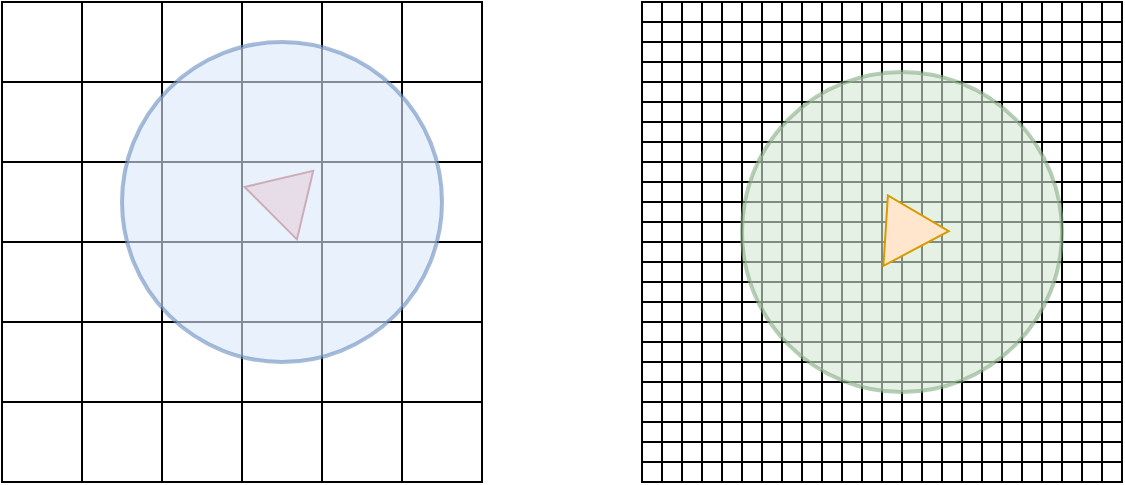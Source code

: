<mxfile version="12.2.3" type="device" pages="1"><diagram id="zq98emvQo8hbL0Fkf4nb" name="Page-1"><mxGraphModel dx="853" dy="472" grid="1" gridSize="10" guides="1" tooltips="1" connect="1" arrows="1" fold="1" page="1" pageScale="1" pageWidth="850" pageHeight="1100" math="0" shadow="0"><root><mxCell id="0"/><mxCell id="1" parent="0"/><mxCell id="8dq1GvTLDHuobg3hJRdt-2" value="" style="rounded=0;whiteSpace=wrap;html=1;fillColor=none;" vertex="1" parent="1"><mxGeometry x="400" y="40" width="240" height="240" as="geometry"/></mxCell><mxCell id="8dq1GvTLDHuobg3hJRdt-162" value="" style="rounded=0;whiteSpace=wrap;html=1;fillColor=none;" vertex="1" parent="1"><mxGeometry x="630" y="40" width="10" height="10" as="geometry"/></mxCell><mxCell id="8dq1GvTLDHuobg3hJRdt-164" value="" style="rounded=0;whiteSpace=wrap;html=1;fillColor=none;" vertex="1" parent="1"><mxGeometry x="620" y="40" width="10" height="10" as="geometry"/></mxCell><mxCell id="8dq1GvTLDHuobg3hJRdt-165" value="" style="rounded=0;whiteSpace=wrap;html=1;fillColor=none;" vertex="1" parent="1"><mxGeometry x="610" y="40" width="10" height="10" as="geometry"/></mxCell><mxCell id="8dq1GvTLDHuobg3hJRdt-166" value="" style="rounded=0;whiteSpace=wrap;html=1;fillColor=none;" vertex="1" parent="1"><mxGeometry x="600" y="40" width="10" height="10" as="geometry"/></mxCell><mxCell id="8dq1GvTLDHuobg3hJRdt-167" value="" style="rounded=0;whiteSpace=wrap;html=1;fillColor=none;" vertex="1" parent="1"><mxGeometry x="590" y="40" width="10" height="10" as="geometry"/></mxCell><mxCell id="8dq1GvTLDHuobg3hJRdt-168" value="" style="rounded=0;whiteSpace=wrap;html=1;fillColor=none;" vertex="1" parent="1"><mxGeometry x="580" y="40" width="10" height="10" as="geometry"/></mxCell><mxCell id="8dq1GvTLDHuobg3hJRdt-169" value="" style="rounded=0;whiteSpace=wrap;html=1;fillColor=none;" vertex="1" parent="1"><mxGeometry x="570" y="40" width="10" height="10" as="geometry"/></mxCell><mxCell id="8dq1GvTLDHuobg3hJRdt-170" value="" style="rounded=0;whiteSpace=wrap;html=1;fillColor=none;" vertex="1" parent="1"><mxGeometry x="560" y="40" width="10" height="10" as="geometry"/></mxCell><mxCell id="8dq1GvTLDHuobg3hJRdt-171" value="" style="rounded=0;whiteSpace=wrap;html=1;fillColor=none;" vertex="1" parent="1"><mxGeometry x="550" y="40" width="10" height="10" as="geometry"/></mxCell><mxCell id="8dq1GvTLDHuobg3hJRdt-172" value="" style="rounded=0;whiteSpace=wrap;html=1;fillColor=none;" vertex="1" parent="1"><mxGeometry x="540" y="40" width="10" height="10" as="geometry"/></mxCell><mxCell id="8dq1GvTLDHuobg3hJRdt-173" value="" style="rounded=0;whiteSpace=wrap;html=1;fillColor=none;" vertex="1" parent="1"><mxGeometry x="530" y="40" width="10" height="10" as="geometry"/></mxCell><mxCell id="8dq1GvTLDHuobg3hJRdt-174" value="" style="rounded=0;whiteSpace=wrap;html=1;fillColor=none;" vertex="1" parent="1"><mxGeometry x="520" y="40" width="10" height="10" as="geometry"/></mxCell><mxCell id="8dq1GvTLDHuobg3hJRdt-175" value="" style="rounded=0;whiteSpace=wrap;html=1;fillColor=none;" vertex="1" parent="1"><mxGeometry x="510" y="40" width="10" height="10" as="geometry"/></mxCell><mxCell id="8dq1GvTLDHuobg3hJRdt-176" value="" style="rounded=0;whiteSpace=wrap;html=1;fillColor=none;" vertex="1" parent="1"><mxGeometry x="500" y="40" width="10" height="10" as="geometry"/></mxCell><mxCell id="8dq1GvTLDHuobg3hJRdt-177" value="" style="rounded=0;whiteSpace=wrap;html=1;fillColor=none;" vertex="1" parent="1"><mxGeometry x="490" y="40" width="10" height="10" as="geometry"/></mxCell><mxCell id="8dq1GvTLDHuobg3hJRdt-178" value="" style="rounded=0;whiteSpace=wrap;html=1;fillColor=none;" vertex="1" parent="1"><mxGeometry x="480" y="40" width="10" height="10" as="geometry"/></mxCell><mxCell id="8dq1GvTLDHuobg3hJRdt-179" value="" style="rounded=0;whiteSpace=wrap;html=1;fillColor=none;" vertex="1" parent="1"><mxGeometry x="470" y="40" width="10" height="10" as="geometry"/></mxCell><mxCell id="8dq1GvTLDHuobg3hJRdt-180" value="" style="rounded=0;whiteSpace=wrap;html=1;fillColor=none;" vertex="1" parent="1"><mxGeometry x="460" y="40" width="10" height="10" as="geometry"/></mxCell><mxCell id="8dq1GvTLDHuobg3hJRdt-181" value="" style="rounded=0;whiteSpace=wrap;html=1;fillColor=none;" vertex="1" parent="1"><mxGeometry x="450" y="40" width="10" height="10" as="geometry"/></mxCell><mxCell id="8dq1GvTLDHuobg3hJRdt-182" value="" style="rounded=0;whiteSpace=wrap;html=1;fillColor=none;" vertex="1" parent="1"><mxGeometry x="440" y="40" width="10" height="10" as="geometry"/></mxCell><mxCell id="8dq1GvTLDHuobg3hJRdt-183" value="" style="rounded=0;whiteSpace=wrap;html=1;fillColor=none;" vertex="1" parent="1"><mxGeometry x="440" y="40" width="10" height="10" as="geometry"/></mxCell><mxCell id="8dq1GvTLDHuobg3hJRdt-184" value="" style="rounded=0;whiteSpace=wrap;html=1;fillColor=none;" vertex="1" parent="1"><mxGeometry x="430" y="40" width="10" height="10" as="geometry"/></mxCell><mxCell id="8dq1GvTLDHuobg3hJRdt-185" value="" style="rounded=0;whiteSpace=wrap;html=1;fillColor=none;" vertex="1" parent="1"><mxGeometry x="420" y="40" width="10" height="10" as="geometry"/></mxCell><mxCell id="8dq1GvTLDHuobg3hJRdt-186" value="" style="rounded=0;whiteSpace=wrap;html=1;fillColor=none;" vertex="1" parent="1"><mxGeometry x="410" y="40" width="10" height="10" as="geometry"/></mxCell><mxCell id="8dq1GvTLDHuobg3hJRdt-187" value="" style="rounded=0;whiteSpace=wrap;html=1;fillColor=none;" vertex="1" parent="1"><mxGeometry x="400" y="40" width="10" height="10" as="geometry"/></mxCell><mxCell id="8dq1GvTLDHuobg3hJRdt-188" value="" style="rounded=0;whiteSpace=wrap;html=1;fillColor=none;" vertex="1" parent="1"><mxGeometry x="440" y="40" width="10" height="10" as="geometry"/></mxCell><mxCell id="8dq1GvTLDHuobg3hJRdt-189" value="" style="rounded=0;whiteSpace=wrap;html=1;fillColor=none;" vertex="1" parent="1"><mxGeometry x="430" y="40" width="10" height="10" as="geometry"/></mxCell><mxCell id="8dq1GvTLDHuobg3hJRdt-190" value="" style="rounded=0;whiteSpace=wrap;html=1;fillColor=none;" vertex="1" parent="1"><mxGeometry x="420" y="40" width="10" height="10" as="geometry"/></mxCell><mxCell id="8dq1GvTLDHuobg3hJRdt-191" value="" style="rounded=0;whiteSpace=wrap;html=1;fillColor=none;" vertex="1" parent="1"><mxGeometry x="410" y="40" width="10" height="10" as="geometry"/></mxCell><mxCell id="8dq1GvTLDHuobg3hJRdt-192" value="" style="rounded=0;whiteSpace=wrap;html=1;fillColor=none;" vertex="1" parent="1"><mxGeometry x="400" y="40" width="10" height="10" as="geometry"/></mxCell><mxCell id="8dq1GvTLDHuobg3hJRdt-193" value="" style="rounded=0;whiteSpace=wrap;html=1;fillColor=none;" vertex="1" parent="1"><mxGeometry x="480" y="40" width="10" height="10" as="geometry"/></mxCell><mxCell id="8dq1GvTLDHuobg3hJRdt-194" value="" style="rounded=0;whiteSpace=wrap;html=1;fillColor=none;" vertex="1" parent="1"><mxGeometry x="450" y="40" width="10" height="10" as="geometry"/></mxCell><mxCell id="8dq1GvTLDHuobg3hJRdt-195" value="" style="rounded=0;whiteSpace=wrap;html=1;fillColor=none;" vertex="1" parent="1"><mxGeometry x="630" y="50" width="10" height="10" as="geometry"/></mxCell><mxCell id="8dq1GvTLDHuobg3hJRdt-196" value="" style="rounded=0;whiteSpace=wrap;html=1;fillColor=none;" vertex="1" parent="1"><mxGeometry x="620" y="50" width="10" height="10" as="geometry"/></mxCell><mxCell id="8dq1GvTLDHuobg3hJRdt-197" value="" style="rounded=0;whiteSpace=wrap;html=1;fillColor=none;" vertex="1" parent="1"><mxGeometry x="610" y="50" width="10" height="10" as="geometry"/></mxCell><mxCell id="8dq1GvTLDHuobg3hJRdt-198" value="" style="rounded=0;whiteSpace=wrap;html=1;fillColor=none;" vertex="1" parent="1"><mxGeometry x="600" y="50" width="10" height="10" as="geometry"/></mxCell><mxCell id="8dq1GvTLDHuobg3hJRdt-199" value="" style="rounded=0;whiteSpace=wrap;html=1;fillColor=none;" vertex="1" parent="1"><mxGeometry x="590" y="50" width="10" height="10" as="geometry"/></mxCell><mxCell id="8dq1GvTLDHuobg3hJRdt-200" value="" style="rounded=0;whiteSpace=wrap;html=1;fillColor=none;" vertex="1" parent="1"><mxGeometry x="580" y="50" width="10" height="10" as="geometry"/></mxCell><mxCell id="8dq1GvTLDHuobg3hJRdt-201" value="" style="rounded=0;whiteSpace=wrap;html=1;fillColor=none;" vertex="1" parent="1"><mxGeometry x="570" y="50" width="10" height="10" as="geometry"/></mxCell><mxCell id="8dq1GvTLDHuobg3hJRdt-202" value="" style="rounded=0;whiteSpace=wrap;html=1;fillColor=none;" vertex="1" parent="1"><mxGeometry x="560" y="50" width="10" height="10" as="geometry"/></mxCell><mxCell id="8dq1GvTLDHuobg3hJRdt-203" value="" style="rounded=0;whiteSpace=wrap;html=1;fillColor=none;" vertex="1" parent="1"><mxGeometry x="550" y="50" width="10" height="10" as="geometry"/></mxCell><mxCell id="8dq1GvTLDHuobg3hJRdt-204" value="" style="rounded=0;whiteSpace=wrap;html=1;fillColor=none;" vertex="1" parent="1"><mxGeometry x="540" y="50" width="10" height="10" as="geometry"/></mxCell><mxCell id="8dq1GvTLDHuobg3hJRdt-205" value="" style="rounded=0;whiteSpace=wrap;html=1;fillColor=none;" vertex="1" parent="1"><mxGeometry x="530" y="50" width="10" height="10" as="geometry"/></mxCell><mxCell id="8dq1GvTLDHuobg3hJRdt-206" value="" style="rounded=0;whiteSpace=wrap;html=1;fillColor=none;" vertex="1" parent="1"><mxGeometry x="520" y="50" width="10" height="10" as="geometry"/></mxCell><mxCell id="8dq1GvTLDHuobg3hJRdt-207" value="" style="rounded=0;whiteSpace=wrap;html=1;fillColor=none;" vertex="1" parent="1"><mxGeometry x="510" y="50" width="10" height="10" as="geometry"/></mxCell><mxCell id="8dq1GvTLDHuobg3hJRdt-208" value="" style="rounded=0;whiteSpace=wrap;html=1;fillColor=none;" vertex="1" parent="1"><mxGeometry x="500" y="50" width="10" height="10" as="geometry"/></mxCell><mxCell id="8dq1GvTLDHuobg3hJRdt-209" value="" style="rounded=0;whiteSpace=wrap;html=1;fillColor=none;" vertex="1" parent="1"><mxGeometry x="490" y="50" width="10" height="10" as="geometry"/></mxCell><mxCell id="8dq1GvTLDHuobg3hJRdt-210" value="" style="rounded=0;whiteSpace=wrap;html=1;fillColor=none;" vertex="1" parent="1"><mxGeometry x="470" y="50" width="10" height="10" as="geometry"/></mxCell><mxCell id="8dq1GvTLDHuobg3hJRdt-211" value="" style="rounded=0;whiteSpace=wrap;html=1;fillColor=none;" vertex="1" parent="1"><mxGeometry x="460" y="50" width="10" height="10" as="geometry"/></mxCell><mxCell id="8dq1GvTLDHuobg3hJRdt-212" value="" style="rounded=0;whiteSpace=wrap;html=1;fillColor=none;" vertex="1" parent="1"><mxGeometry x="440" y="50" width="10" height="10" as="geometry"/></mxCell><mxCell id="8dq1GvTLDHuobg3hJRdt-213" value="" style="rounded=0;whiteSpace=wrap;html=1;fillColor=none;" vertex="1" parent="1"><mxGeometry x="430" y="50" width="10" height="10" as="geometry"/></mxCell><mxCell id="8dq1GvTLDHuobg3hJRdt-214" value="" style="rounded=0;whiteSpace=wrap;html=1;fillColor=none;" vertex="1" parent="1"><mxGeometry x="420" y="50" width="10" height="10" as="geometry"/></mxCell><mxCell id="8dq1GvTLDHuobg3hJRdt-215" value="" style="rounded=0;whiteSpace=wrap;html=1;fillColor=none;" vertex="1" parent="1"><mxGeometry x="410" y="50" width="10" height="10" as="geometry"/></mxCell><mxCell id="8dq1GvTLDHuobg3hJRdt-216" value="" style="rounded=0;whiteSpace=wrap;html=1;fillColor=none;" vertex="1" parent="1"><mxGeometry x="400" y="50" width="10" height="10" as="geometry"/></mxCell><mxCell id="8dq1GvTLDHuobg3hJRdt-217" value="" style="rounded=0;whiteSpace=wrap;html=1;fillColor=none;" vertex="1" parent="1"><mxGeometry x="480" y="50" width="10" height="10" as="geometry"/></mxCell><mxCell id="8dq1GvTLDHuobg3hJRdt-218" value="" style="rounded=0;whiteSpace=wrap;html=1;fillColor=none;" vertex="1" parent="1"><mxGeometry x="450" y="50" width="10" height="10" as="geometry"/></mxCell><mxCell id="8dq1GvTLDHuobg3hJRdt-219" value="" style="rounded=0;whiteSpace=wrap;html=1;fillColor=none;" vertex="1" parent="1"><mxGeometry x="630" y="60" width="10" height="10" as="geometry"/></mxCell><mxCell id="8dq1GvTLDHuobg3hJRdt-220" value="" style="rounded=0;whiteSpace=wrap;html=1;fillColor=none;" vertex="1" parent="1"><mxGeometry x="620" y="60" width="10" height="10" as="geometry"/></mxCell><mxCell id="8dq1GvTLDHuobg3hJRdt-221" value="" style="rounded=0;whiteSpace=wrap;html=1;fillColor=none;" vertex="1" parent="1"><mxGeometry x="610" y="60" width="10" height="10" as="geometry"/></mxCell><mxCell id="8dq1GvTLDHuobg3hJRdt-222" value="" style="rounded=0;whiteSpace=wrap;html=1;fillColor=none;" vertex="1" parent="1"><mxGeometry x="600" y="60" width="10" height="10" as="geometry"/></mxCell><mxCell id="8dq1GvTLDHuobg3hJRdt-223" value="" style="rounded=0;whiteSpace=wrap;html=1;fillColor=none;" vertex="1" parent="1"><mxGeometry x="590" y="60" width="10" height="10" as="geometry"/></mxCell><mxCell id="8dq1GvTLDHuobg3hJRdt-224" value="" style="rounded=0;whiteSpace=wrap;html=1;fillColor=none;" vertex="1" parent="1"><mxGeometry x="580" y="60" width="10" height="10" as="geometry"/></mxCell><mxCell id="8dq1GvTLDHuobg3hJRdt-225" value="" style="rounded=0;whiteSpace=wrap;html=1;fillColor=none;" vertex="1" parent="1"><mxGeometry x="570" y="60" width="10" height="10" as="geometry"/></mxCell><mxCell id="8dq1GvTLDHuobg3hJRdt-226" value="" style="rounded=0;whiteSpace=wrap;html=1;fillColor=none;" vertex="1" parent="1"><mxGeometry x="560" y="60" width="10" height="10" as="geometry"/></mxCell><mxCell id="8dq1GvTLDHuobg3hJRdt-227" value="" style="rounded=0;whiteSpace=wrap;html=1;fillColor=none;" vertex="1" parent="1"><mxGeometry x="550" y="60" width="10" height="10" as="geometry"/></mxCell><mxCell id="8dq1GvTLDHuobg3hJRdt-228" value="" style="rounded=0;whiteSpace=wrap;html=1;fillColor=none;" vertex="1" parent="1"><mxGeometry x="540" y="60" width="10" height="10" as="geometry"/></mxCell><mxCell id="8dq1GvTLDHuobg3hJRdt-229" value="" style="rounded=0;whiteSpace=wrap;html=1;fillColor=none;" vertex="1" parent="1"><mxGeometry x="530" y="60" width="10" height="10" as="geometry"/></mxCell><mxCell id="8dq1GvTLDHuobg3hJRdt-230" value="" style="rounded=0;whiteSpace=wrap;html=1;fillColor=none;" vertex="1" parent="1"><mxGeometry x="520" y="60" width="10" height="10" as="geometry"/></mxCell><mxCell id="8dq1GvTLDHuobg3hJRdt-231" value="" style="rounded=0;whiteSpace=wrap;html=1;fillColor=none;" vertex="1" parent="1"><mxGeometry x="510" y="60" width="10" height="10" as="geometry"/></mxCell><mxCell id="8dq1GvTLDHuobg3hJRdt-232" value="" style="rounded=0;whiteSpace=wrap;html=1;fillColor=none;" vertex="1" parent="1"><mxGeometry x="500" y="60" width="10" height="10" as="geometry"/></mxCell><mxCell id="8dq1GvTLDHuobg3hJRdt-233" value="" style="rounded=0;whiteSpace=wrap;html=1;fillColor=none;" vertex="1" parent="1"><mxGeometry x="490" y="60" width="10" height="10" as="geometry"/></mxCell><mxCell id="8dq1GvTLDHuobg3hJRdt-234" value="" style="rounded=0;whiteSpace=wrap;html=1;fillColor=none;" vertex="1" parent="1"><mxGeometry x="470" y="60" width="10" height="10" as="geometry"/></mxCell><mxCell id="8dq1GvTLDHuobg3hJRdt-235" value="" style="rounded=0;whiteSpace=wrap;html=1;fillColor=none;" vertex="1" parent="1"><mxGeometry x="460" y="60" width="10" height="10" as="geometry"/></mxCell><mxCell id="8dq1GvTLDHuobg3hJRdt-236" value="" style="rounded=0;whiteSpace=wrap;html=1;fillColor=none;" vertex="1" parent="1"><mxGeometry x="440" y="60" width="10" height="10" as="geometry"/></mxCell><mxCell id="8dq1GvTLDHuobg3hJRdt-237" value="" style="rounded=0;whiteSpace=wrap;html=1;fillColor=none;" vertex="1" parent="1"><mxGeometry x="430" y="60" width="10" height="10" as="geometry"/></mxCell><mxCell id="8dq1GvTLDHuobg3hJRdt-238" value="" style="rounded=0;whiteSpace=wrap;html=1;fillColor=none;" vertex="1" parent="1"><mxGeometry x="420" y="60" width="10" height="10" as="geometry"/></mxCell><mxCell id="8dq1GvTLDHuobg3hJRdt-239" value="" style="rounded=0;whiteSpace=wrap;html=1;fillColor=none;" vertex="1" parent="1"><mxGeometry x="410" y="60" width="10" height="10" as="geometry"/></mxCell><mxCell id="8dq1GvTLDHuobg3hJRdt-240" value="" style="rounded=0;whiteSpace=wrap;html=1;fillColor=none;" vertex="1" parent="1"><mxGeometry x="400" y="60" width="10" height="10" as="geometry"/></mxCell><mxCell id="8dq1GvTLDHuobg3hJRdt-241" value="" style="rounded=0;whiteSpace=wrap;html=1;fillColor=none;" vertex="1" parent="1"><mxGeometry x="480" y="60" width="10" height="10" as="geometry"/></mxCell><mxCell id="8dq1GvTLDHuobg3hJRdt-242" value="" style="rounded=0;whiteSpace=wrap;html=1;fillColor=none;" vertex="1" parent="1"><mxGeometry x="450" y="60" width="10" height="10" as="geometry"/></mxCell><mxCell id="8dq1GvTLDHuobg3hJRdt-243" value="" style="rounded=0;whiteSpace=wrap;html=1;fillColor=none;" vertex="1" parent="1"><mxGeometry x="630" y="70" width="10" height="10" as="geometry"/></mxCell><mxCell id="8dq1GvTLDHuobg3hJRdt-244" value="" style="rounded=0;whiteSpace=wrap;html=1;fillColor=none;" vertex="1" parent="1"><mxGeometry x="620" y="70" width="10" height="10" as="geometry"/></mxCell><mxCell id="8dq1GvTLDHuobg3hJRdt-245" value="" style="rounded=0;whiteSpace=wrap;html=1;fillColor=none;" vertex="1" parent="1"><mxGeometry x="610" y="70" width="10" height="10" as="geometry"/></mxCell><mxCell id="8dq1GvTLDHuobg3hJRdt-246" value="" style="rounded=0;whiteSpace=wrap;html=1;fillColor=none;" vertex="1" parent="1"><mxGeometry x="600" y="70" width="10" height="10" as="geometry"/></mxCell><mxCell id="8dq1GvTLDHuobg3hJRdt-247" value="" style="rounded=0;whiteSpace=wrap;html=1;fillColor=none;" vertex="1" parent="1"><mxGeometry x="590" y="70" width="10" height="10" as="geometry"/></mxCell><mxCell id="8dq1GvTLDHuobg3hJRdt-248" value="" style="rounded=0;whiteSpace=wrap;html=1;fillColor=none;" vertex="1" parent="1"><mxGeometry x="580" y="70" width="10" height="10" as="geometry"/></mxCell><mxCell id="8dq1GvTLDHuobg3hJRdt-249" value="" style="rounded=0;whiteSpace=wrap;html=1;fillColor=none;" vertex="1" parent="1"><mxGeometry x="570" y="70" width="10" height="10" as="geometry"/></mxCell><mxCell id="8dq1GvTLDHuobg3hJRdt-250" value="" style="rounded=0;whiteSpace=wrap;html=1;fillColor=none;" vertex="1" parent="1"><mxGeometry x="560" y="70" width="10" height="10" as="geometry"/></mxCell><mxCell id="8dq1GvTLDHuobg3hJRdt-251" value="" style="rounded=0;whiteSpace=wrap;html=1;fillColor=none;" vertex="1" parent="1"><mxGeometry x="550" y="70" width="10" height="10" as="geometry"/></mxCell><mxCell id="8dq1GvTLDHuobg3hJRdt-252" value="" style="rounded=0;whiteSpace=wrap;html=1;fillColor=none;" vertex="1" parent="1"><mxGeometry x="540" y="70" width="10" height="10" as="geometry"/></mxCell><mxCell id="8dq1GvTLDHuobg3hJRdt-253" value="" style="rounded=0;whiteSpace=wrap;html=1;fillColor=none;" vertex="1" parent="1"><mxGeometry x="530" y="70" width="10" height="10" as="geometry"/></mxCell><mxCell id="8dq1GvTLDHuobg3hJRdt-254" value="" style="rounded=0;whiteSpace=wrap;html=1;fillColor=none;" vertex="1" parent="1"><mxGeometry x="520" y="70" width="10" height="10" as="geometry"/></mxCell><mxCell id="8dq1GvTLDHuobg3hJRdt-255" value="" style="rounded=0;whiteSpace=wrap;html=1;fillColor=none;" vertex="1" parent="1"><mxGeometry x="510" y="70" width="10" height="10" as="geometry"/></mxCell><mxCell id="8dq1GvTLDHuobg3hJRdt-256" value="" style="rounded=0;whiteSpace=wrap;html=1;fillColor=none;" vertex="1" parent="1"><mxGeometry x="500" y="70" width="10" height="10" as="geometry"/></mxCell><mxCell id="8dq1GvTLDHuobg3hJRdt-257" value="" style="rounded=0;whiteSpace=wrap;html=1;fillColor=none;" vertex="1" parent="1"><mxGeometry x="490" y="70" width="10" height="10" as="geometry"/></mxCell><mxCell id="8dq1GvTLDHuobg3hJRdt-258" value="" style="rounded=0;whiteSpace=wrap;html=1;fillColor=none;" vertex="1" parent="1"><mxGeometry x="470" y="70" width="10" height="10" as="geometry"/></mxCell><mxCell id="8dq1GvTLDHuobg3hJRdt-259" value="" style="rounded=0;whiteSpace=wrap;html=1;fillColor=none;" vertex="1" parent="1"><mxGeometry x="460" y="70" width="10" height="10" as="geometry"/></mxCell><mxCell id="8dq1GvTLDHuobg3hJRdt-260" value="" style="rounded=0;whiteSpace=wrap;html=1;fillColor=none;" vertex="1" parent="1"><mxGeometry x="440" y="70" width="10" height="10" as="geometry"/></mxCell><mxCell id="8dq1GvTLDHuobg3hJRdt-261" value="" style="rounded=0;whiteSpace=wrap;html=1;fillColor=none;" vertex="1" parent="1"><mxGeometry x="430" y="70" width="10" height="10" as="geometry"/></mxCell><mxCell id="8dq1GvTLDHuobg3hJRdt-262" value="" style="rounded=0;whiteSpace=wrap;html=1;fillColor=none;" vertex="1" parent="1"><mxGeometry x="420" y="70" width="10" height="10" as="geometry"/></mxCell><mxCell id="8dq1GvTLDHuobg3hJRdt-263" value="" style="rounded=0;whiteSpace=wrap;html=1;fillColor=none;" vertex="1" parent="1"><mxGeometry x="410" y="70" width="10" height="10" as="geometry"/></mxCell><mxCell id="8dq1GvTLDHuobg3hJRdt-264" value="" style="rounded=0;whiteSpace=wrap;html=1;fillColor=none;" vertex="1" parent="1"><mxGeometry x="400" y="70" width="10" height="10" as="geometry"/></mxCell><mxCell id="8dq1GvTLDHuobg3hJRdt-265" value="" style="rounded=0;whiteSpace=wrap;html=1;fillColor=none;" vertex="1" parent="1"><mxGeometry x="480" y="70" width="10" height="10" as="geometry"/></mxCell><mxCell id="8dq1GvTLDHuobg3hJRdt-266" value="" style="rounded=0;whiteSpace=wrap;html=1;fillColor=none;" vertex="1" parent="1"><mxGeometry x="450" y="70" width="10" height="10" as="geometry"/></mxCell><mxCell id="8dq1GvTLDHuobg3hJRdt-267" value="" style="rounded=0;whiteSpace=wrap;html=1;fillColor=none;" vertex="1" parent="1"><mxGeometry x="630" y="80" width="10" height="10" as="geometry"/></mxCell><mxCell id="8dq1GvTLDHuobg3hJRdt-268" value="" style="rounded=0;whiteSpace=wrap;html=1;fillColor=none;" vertex="1" parent="1"><mxGeometry x="620" y="80" width="10" height="10" as="geometry"/></mxCell><mxCell id="8dq1GvTLDHuobg3hJRdt-269" value="" style="rounded=0;whiteSpace=wrap;html=1;fillColor=none;" vertex="1" parent="1"><mxGeometry x="610" y="80" width="10" height="10" as="geometry"/></mxCell><mxCell id="8dq1GvTLDHuobg3hJRdt-270" value="" style="rounded=0;whiteSpace=wrap;html=1;fillColor=none;" vertex="1" parent="1"><mxGeometry x="600" y="80" width="10" height="10" as="geometry"/></mxCell><mxCell id="8dq1GvTLDHuobg3hJRdt-271" value="" style="rounded=0;whiteSpace=wrap;html=1;fillColor=none;" vertex="1" parent="1"><mxGeometry x="590" y="80" width="10" height="10" as="geometry"/></mxCell><mxCell id="8dq1GvTLDHuobg3hJRdt-272" value="" style="rounded=0;whiteSpace=wrap;html=1;fillColor=none;" vertex="1" parent="1"><mxGeometry x="580" y="80" width="10" height="10" as="geometry"/></mxCell><mxCell id="8dq1GvTLDHuobg3hJRdt-273" value="" style="rounded=0;whiteSpace=wrap;html=1;fillColor=none;" vertex="1" parent="1"><mxGeometry x="570" y="80" width="10" height="10" as="geometry"/></mxCell><mxCell id="8dq1GvTLDHuobg3hJRdt-274" value="" style="rounded=0;whiteSpace=wrap;html=1;fillColor=none;" vertex="1" parent="1"><mxGeometry x="560" y="80" width="10" height="10" as="geometry"/></mxCell><mxCell id="8dq1GvTLDHuobg3hJRdt-275" value="" style="rounded=0;whiteSpace=wrap;html=1;fillColor=none;" vertex="1" parent="1"><mxGeometry x="550" y="80" width="10" height="10" as="geometry"/></mxCell><mxCell id="8dq1GvTLDHuobg3hJRdt-276" value="" style="rounded=0;whiteSpace=wrap;html=1;fillColor=none;" vertex="1" parent="1"><mxGeometry x="540" y="80" width="10" height="10" as="geometry"/></mxCell><mxCell id="8dq1GvTLDHuobg3hJRdt-277" value="" style="rounded=0;whiteSpace=wrap;html=1;fillColor=none;" vertex="1" parent="1"><mxGeometry x="530" y="80" width="10" height="10" as="geometry"/></mxCell><mxCell id="8dq1GvTLDHuobg3hJRdt-278" value="" style="rounded=0;whiteSpace=wrap;html=1;fillColor=none;" vertex="1" parent="1"><mxGeometry x="520" y="80" width="10" height="10" as="geometry"/></mxCell><mxCell id="8dq1GvTLDHuobg3hJRdt-279" value="" style="rounded=0;whiteSpace=wrap;html=1;fillColor=none;" vertex="1" parent="1"><mxGeometry x="510" y="80" width="10" height="10" as="geometry"/></mxCell><mxCell id="8dq1GvTLDHuobg3hJRdt-280" value="" style="rounded=0;whiteSpace=wrap;html=1;fillColor=none;" vertex="1" parent="1"><mxGeometry x="500" y="80" width="10" height="10" as="geometry"/></mxCell><mxCell id="8dq1GvTLDHuobg3hJRdt-281" value="" style="rounded=0;whiteSpace=wrap;html=1;fillColor=none;" vertex="1" parent="1"><mxGeometry x="490" y="80" width="10" height="10" as="geometry"/></mxCell><mxCell id="8dq1GvTLDHuobg3hJRdt-282" value="" style="rounded=0;whiteSpace=wrap;html=1;fillColor=none;" vertex="1" parent="1"><mxGeometry x="470" y="80" width="10" height="10" as="geometry"/></mxCell><mxCell id="8dq1GvTLDHuobg3hJRdt-283" value="" style="rounded=0;whiteSpace=wrap;html=1;fillColor=none;" vertex="1" parent="1"><mxGeometry x="460" y="80" width="10" height="10" as="geometry"/></mxCell><mxCell id="8dq1GvTLDHuobg3hJRdt-284" value="" style="rounded=0;whiteSpace=wrap;html=1;fillColor=none;" vertex="1" parent="1"><mxGeometry x="440" y="80" width="10" height="10" as="geometry"/></mxCell><mxCell id="8dq1GvTLDHuobg3hJRdt-285" value="" style="rounded=0;whiteSpace=wrap;html=1;fillColor=none;" vertex="1" parent="1"><mxGeometry x="430" y="80" width="10" height="10" as="geometry"/></mxCell><mxCell id="8dq1GvTLDHuobg3hJRdt-286" value="" style="rounded=0;whiteSpace=wrap;html=1;fillColor=none;" vertex="1" parent="1"><mxGeometry x="420" y="80" width="10" height="10" as="geometry"/></mxCell><mxCell id="8dq1GvTLDHuobg3hJRdt-287" value="" style="rounded=0;whiteSpace=wrap;html=1;fillColor=none;" vertex="1" parent="1"><mxGeometry x="410" y="80" width="10" height="10" as="geometry"/></mxCell><mxCell id="8dq1GvTLDHuobg3hJRdt-288" value="" style="rounded=0;whiteSpace=wrap;html=1;fillColor=none;" vertex="1" parent="1"><mxGeometry x="400" y="80" width="10" height="10" as="geometry"/></mxCell><mxCell id="8dq1GvTLDHuobg3hJRdt-289" value="" style="rounded=0;whiteSpace=wrap;html=1;fillColor=none;" vertex="1" parent="1"><mxGeometry x="480" y="80" width="10" height="10" as="geometry"/></mxCell><mxCell id="8dq1GvTLDHuobg3hJRdt-290" value="" style="rounded=0;whiteSpace=wrap;html=1;fillColor=none;" vertex="1" parent="1"><mxGeometry x="450" y="80" width="10" height="10" as="geometry"/></mxCell><mxCell id="8dq1GvTLDHuobg3hJRdt-315" value="" style="rounded=0;whiteSpace=wrap;html=1;fillColor=none;" vertex="1" parent="1"><mxGeometry x="630" y="90" width="10" height="10" as="geometry"/></mxCell><mxCell id="8dq1GvTLDHuobg3hJRdt-316" value="" style="rounded=0;whiteSpace=wrap;html=1;fillColor=none;" vertex="1" parent="1"><mxGeometry x="620" y="90" width="10" height="10" as="geometry"/></mxCell><mxCell id="8dq1GvTLDHuobg3hJRdt-317" value="" style="rounded=0;whiteSpace=wrap;html=1;fillColor=none;" vertex="1" parent="1"><mxGeometry x="610" y="90" width="10" height="10" as="geometry"/></mxCell><mxCell id="8dq1GvTLDHuobg3hJRdt-318" value="" style="rounded=0;whiteSpace=wrap;html=1;fillColor=none;" vertex="1" parent="1"><mxGeometry x="600" y="90" width="10" height="10" as="geometry"/></mxCell><mxCell id="8dq1GvTLDHuobg3hJRdt-319" value="" style="rounded=0;whiteSpace=wrap;html=1;fillColor=none;" vertex="1" parent="1"><mxGeometry x="590" y="90" width="10" height="10" as="geometry"/></mxCell><mxCell id="8dq1GvTLDHuobg3hJRdt-320" value="" style="rounded=0;whiteSpace=wrap;html=1;fillColor=none;" vertex="1" parent="1"><mxGeometry x="580" y="90" width="10" height="10" as="geometry"/></mxCell><mxCell id="8dq1GvTLDHuobg3hJRdt-321" value="" style="rounded=0;whiteSpace=wrap;html=1;fillColor=none;" vertex="1" parent="1"><mxGeometry x="570" y="90" width="10" height="10" as="geometry"/></mxCell><mxCell id="8dq1GvTLDHuobg3hJRdt-322" value="" style="rounded=0;whiteSpace=wrap;html=1;fillColor=none;" vertex="1" parent="1"><mxGeometry x="560" y="90" width="10" height="10" as="geometry"/></mxCell><mxCell id="8dq1GvTLDHuobg3hJRdt-323" value="" style="rounded=0;whiteSpace=wrap;html=1;fillColor=none;" vertex="1" parent="1"><mxGeometry x="550" y="90" width="10" height="10" as="geometry"/></mxCell><mxCell id="8dq1GvTLDHuobg3hJRdt-324" value="" style="rounded=0;whiteSpace=wrap;html=1;fillColor=none;" vertex="1" parent="1"><mxGeometry x="540" y="90" width="10" height="10" as="geometry"/></mxCell><mxCell id="8dq1GvTLDHuobg3hJRdt-325" value="" style="rounded=0;whiteSpace=wrap;html=1;fillColor=none;" vertex="1" parent="1"><mxGeometry x="530" y="90" width="10" height="10" as="geometry"/></mxCell><mxCell id="8dq1GvTLDHuobg3hJRdt-326" value="" style="rounded=0;whiteSpace=wrap;html=1;fillColor=none;" vertex="1" parent="1"><mxGeometry x="520" y="90" width="10" height="10" as="geometry"/></mxCell><mxCell id="8dq1GvTLDHuobg3hJRdt-327" value="" style="rounded=0;whiteSpace=wrap;html=1;fillColor=none;" vertex="1" parent="1"><mxGeometry x="510" y="90" width="10" height="10" as="geometry"/></mxCell><mxCell id="8dq1GvTLDHuobg3hJRdt-328" value="" style="rounded=0;whiteSpace=wrap;html=1;fillColor=none;" vertex="1" parent="1"><mxGeometry x="500" y="90" width="10" height="10" as="geometry"/></mxCell><mxCell id="8dq1GvTLDHuobg3hJRdt-329" value="" style="rounded=0;whiteSpace=wrap;html=1;fillColor=none;" vertex="1" parent="1"><mxGeometry x="490" y="90" width="10" height="10" as="geometry"/></mxCell><mxCell id="8dq1GvTLDHuobg3hJRdt-330" value="" style="rounded=0;whiteSpace=wrap;html=1;fillColor=none;" vertex="1" parent="1"><mxGeometry x="470" y="90" width="10" height="10" as="geometry"/></mxCell><mxCell id="8dq1GvTLDHuobg3hJRdt-331" value="" style="rounded=0;whiteSpace=wrap;html=1;fillColor=none;" vertex="1" parent="1"><mxGeometry x="460" y="90" width="10" height="10" as="geometry"/></mxCell><mxCell id="8dq1GvTLDHuobg3hJRdt-332" value="" style="rounded=0;whiteSpace=wrap;html=1;fillColor=none;" vertex="1" parent="1"><mxGeometry x="440" y="90" width="10" height="10" as="geometry"/></mxCell><mxCell id="8dq1GvTLDHuobg3hJRdt-333" value="" style="rounded=0;whiteSpace=wrap;html=1;fillColor=none;" vertex="1" parent="1"><mxGeometry x="430" y="90" width="10" height="10" as="geometry"/></mxCell><mxCell id="8dq1GvTLDHuobg3hJRdt-334" value="" style="rounded=0;whiteSpace=wrap;html=1;fillColor=none;" vertex="1" parent="1"><mxGeometry x="420" y="90" width="10" height="10" as="geometry"/></mxCell><mxCell id="8dq1GvTLDHuobg3hJRdt-335" value="" style="rounded=0;whiteSpace=wrap;html=1;fillColor=none;" vertex="1" parent="1"><mxGeometry x="410" y="90" width="10" height="10" as="geometry"/></mxCell><mxCell id="8dq1GvTLDHuobg3hJRdt-336" value="" style="rounded=0;whiteSpace=wrap;html=1;fillColor=none;" vertex="1" parent="1"><mxGeometry x="400" y="90" width="10" height="10" as="geometry"/></mxCell><mxCell id="8dq1GvTLDHuobg3hJRdt-337" value="" style="rounded=0;whiteSpace=wrap;html=1;fillColor=none;" vertex="1" parent="1"><mxGeometry x="480" y="90" width="10" height="10" as="geometry"/></mxCell><mxCell id="8dq1GvTLDHuobg3hJRdt-338" value="" style="rounded=0;whiteSpace=wrap;html=1;fillColor=none;" vertex="1" parent="1"><mxGeometry x="450" y="90" width="10" height="10" as="geometry"/></mxCell><mxCell id="8dq1GvTLDHuobg3hJRdt-339" value="" style="rounded=0;whiteSpace=wrap;html=1;fillColor=none;" vertex="1" parent="1"><mxGeometry x="630" y="100" width="10" height="10" as="geometry"/></mxCell><mxCell id="8dq1GvTLDHuobg3hJRdt-340" value="" style="rounded=0;whiteSpace=wrap;html=1;fillColor=none;" vertex="1" parent="1"><mxGeometry x="620" y="100" width="10" height="10" as="geometry"/></mxCell><mxCell id="8dq1GvTLDHuobg3hJRdt-341" value="" style="rounded=0;whiteSpace=wrap;html=1;fillColor=none;" vertex="1" parent="1"><mxGeometry x="610" y="100" width="10" height="10" as="geometry"/></mxCell><mxCell id="8dq1GvTLDHuobg3hJRdt-342" value="" style="rounded=0;whiteSpace=wrap;html=1;fillColor=none;" vertex="1" parent="1"><mxGeometry x="600" y="100" width="10" height="10" as="geometry"/></mxCell><mxCell id="8dq1GvTLDHuobg3hJRdt-343" value="" style="rounded=0;whiteSpace=wrap;html=1;fillColor=none;" vertex="1" parent="1"><mxGeometry x="590" y="100" width="10" height="10" as="geometry"/></mxCell><mxCell id="8dq1GvTLDHuobg3hJRdt-344" value="" style="rounded=0;whiteSpace=wrap;html=1;fillColor=none;" vertex="1" parent="1"><mxGeometry x="580" y="100" width="10" height="10" as="geometry"/></mxCell><mxCell id="8dq1GvTLDHuobg3hJRdt-345" value="" style="rounded=0;whiteSpace=wrap;html=1;fillColor=none;" vertex="1" parent="1"><mxGeometry x="570" y="100" width="10" height="10" as="geometry"/></mxCell><mxCell id="8dq1GvTLDHuobg3hJRdt-346" value="" style="rounded=0;whiteSpace=wrap;html=1;fillColor=none;" vertex="1" parent="1"><mxGeometry x="560" y="100" width="10" height="10" as="geometry"/></mxCell><mxCell id="8dq1GvTLDHuobg3hJRdt-347" value="" style="rounded=0;whiteSpace=wrap;html=1;fillColor=none;" vertex="1" parent="1"><mxGeometry x="550" y="100" width="10" height="10" as="geometry"/></mxCell><mxCell id="8dq1GvTLDHuobg3hJRdt-348" value="" style="rounded=0;whiteSpace=wrap;html=1;fillColor=none;" vertex="1" parent="1"><mxGeometry x="540" y="100" width="10" height="10" as="geometry"/></mxCell><mxCell id="8dq1GvTLDHuobg3hJRdt-349" value="" style="rounded=0;whiteSpace=wrap;html=1;fillColor=none;" vertex="1" parent="1"><mxGeometry x="530" y="100" width="10" height="10" as="geometry"/></mxCell><mxCell id="8dq1GvTLDHuobg3hJRdt-350" value="" style="rounded=0;whiteSpace=wrap;html=1;fillColor=none;" vertex="1" parent="1"><mxGeometry x="520" y="100" width="10" height="10" as="geometry"/></mxCell><mxCell id="8dq1GvTLDHuobg3hJRdt-351" value="" style="rounded=0;whiteSpace=wrap;html=1;fillColor=none;" vertex="1" parent="1"><mxGeometry x="510" y="100" width="10" height="10" as="geometry"/></mxCell><mxCell id="8dq1GvTLDHuobg3hJRdt-352" value="" style="rounded=0;whiteSpace=wrap;html=1;fillColor=none;" vertex="1" parent="1"><mxGeometry x="500" y="100" width="10" height="10" as="geometry"/></mxCell><mxCell id="8dq1GvTLDHuobg3hJRdt-353" value="" style="rounded=0;whiteSpace=wrap;html=1;fillColor=none;" vertex="1" parent="1"><mxGeometry x="490" y="100" width="10" height="10" as="geometry"/></mxCell><mxCell id="8dq1GvTLDHuobg3hJRdt-354" value="" style="rounded=0;whiteSpace=wrap;html=1;fillColor=none;" vertex="1" parent="1"><mxGeometry x="470" y="100" width="10" height="10" as="geometry"/></mxCell><mxCell id="8dq1GvTLDHuobg3hJRdt-355" value="" style="rounded=0;whiteSpace=wrap;html=1;fillColor=none;" vertex="1" parent="1"><mxGeometry x="460" y="100" width="10" height="10" as="geometry"/></mxCell><mxCell id="8dq1GvTLDHuobg3hJRdt-356" value="" style="rounded=0;whiteSpace=wrap;html=1;fillColor=none;" vertex="1" parent="1"><mxGeometry x="440" y="100" width="10" height="10" as="geometry"/></mxCell><mxCell id="8dq1GvTLDHuobg3hJRdt-357" value="" style="rounded=0;whiteSpace=wrap;html=1;fillColor=none;" vertex="1" parent="1"><mxGeometry x="430" y="100" width="10" height="10" as="geometry"/></mxCell><mxCell id="8dq1GvTLDHuobg3hJRdt-358" value="" style="rounded=0;whiteSpace=wrap;html=1;fillColor=none;" vertex="1" parent="1"><mxGeometry x="420" y="100" width="10" height="10" as="geometry"/></mxCell><mxCell id="8dq1GvTLDHuobg3hJRdt-359" value="" style="rounded=0;whiteSpace=wrap;html=1;fillColor=none;" vertex="1" parent="1"><mxGeometry x="410" y="100" width="10" height="10" as="geometry"/></mxCell><mxCell id="8dq1GvTLDHuobg3hJRdt-360" value="" style="rounded=0;whiteSpace=wrap;html=1;fillColor=none;" vertex="1" parent="1"><mxGeometry x="400" y="100" width="10" height="10" as="geometry"/></mxCell><mxCell id="8dq1GvTLDHuobg3hJRdt-361" value="" style="rounded=0;whiteSpace=wrap;html=1;fillColor=none;" vertex="1" parent="1"><mxGeometry x="480" y="100" width="10" height="10" as="geometry"/></mxCell><mxCell id="8dq1GvTLDHuobg3hJRdt-362" value="" style="rounded=0;whiteSpace=wrap;html=1;fillColor=none;" vertex="1" parent="1"><mxGeometry x="450" y="100" width="10" height="10" as="geometry"/></mxCell><mxCell id="8dq1GvTLDHuobg3hJRdt-363" value="" style="rounded=0;whiteSpace=wrap;html=1;fillColor=none;" vertex="1" parent="1"><mxGeometry x="630" y="110" width="10" height="10" as="geometry"/></mxCell><mxCell id="8dq1GvTLDHuobg3hJRdt-364" value="" style="rounded=0;whiteSpace=wrap;html=1;fillColor=none;" vertex="1" parent="1"><mxGeometry x="620" y="110" width="10" height="10" as="geometry"/></mxCell><mxCell id="8dq1GvTLDHuobg3hJRdt-365" value="" style="rounded=0;whiteSpace=wrap;html=1;fillColor=none;" vertex="1" parent="1"><mxGeometry x="610" y="110" width="10" height="10" as="geometry"/></mxCell><mxCell id="8dq1GvTLDHuobg3hJRdt-366" value="" style="rounded=0;whiteSpace=wrap;html=1;fillColor=none;" vertex="1" parent="1"><mxGeometry x="600" y="110" width="10" height="10" as="geometry"/></mxCell><mxCell id="8dq1GvTLDHuobg3hJRdt-367" value="" style="rounded=0;whiteSpace=wrap;html=1;fillColor=none;" vertex="1" parent="1"><mxGeometry x="590" y="110" width="10" height="10" as="geometry"/></mxCell><mxCell id="8dq1GvTLDHuobg3hJRdt-368" value="" style="rounded=0;whiteSpace=wrap;html=1;fillColor=none;" vertex="1" parent="1"><mxGeometry x="580" y="110" width="10" height="10" as="geometry"/></mxCell><mxCell id="8dq1GvTLDHuobg3hJRdt-369" value="" style="rounded=0;whiteSpace=wrap;html=1;fillColor=none;" vertex="1" parent="1"><mxGeometry x="570" y="110" width="10" height="10" as="geometry"/></mxCell><mxCell id="8dq1GvTLDHuobg3hJRdt-370" value="" style="rounded=0;whiteSpace=wrap;html=1;fillColor=none;" vertex="1" parent="1"><mxGeometry x="560" y="110" width="10" height="10" as="geometry"/></mxCell><mxCell id="8dq1GvTLDHuobg3hJRdt-371" value="" style="rounded=0;whiteSpace=wrap;html=1;fillColor=none;" vertex="1" parent="1"><mxGeometry x="550" y="110" width="10" height="10" as="geometry"/></mxCell><mxCell id="8dq1GvTLDHuobg3hJRdt-372" value="" style="rounded=0;whiteSpace=wrap;html=1;fillColor=none;" vertex="1" parent="1"><mxGeometry x="540" y="110" width="10" height="10" as="geometry"/></mxCell><mxCell id="8dq1GvTLDHuobg3hJRdt-373" value="" style="rounded=0;whiteSpace=wrap;html=1;fillColor=none;" vertex="1" parent="1"><mxGeometry x="530" y="110" width="10" height="10" as="geometry"/></mxCell><mxCell id="8dq1GvTLDHuobg3hJRdt-374" value="" style="rounded=0;whiteSpace=wrap;html=1;fillColor=none;" vertex="1" parent="1"><mxGeometry x="520" y="110" width="10" height="10" as="geometry"/></mxCell><mxCell id="8dq1GvTLDHuobg3hJRdt-375" value="" style="rounded=0;whiteSpace=wrap;html=1;fillColor=none;" vertex="1" parent="1"><mxGeometry x="510" y="110" width="10" height="10" as="geometry"/></mxCell><mxCell id="8dq1GvTLDHuobg3hJRdt-376" value="" style="rounded=0;whiteSpace=wrap;html=1;fillColor=none;" vertex="1" parent="1"><mxGeometry x="500" y="110" width="10" height="10" as="geometry"/></mxCell><mxCell id="8dq1GvTLDHuobg3hJRdt-377" value="" style="rounded=0;whiteSpace=wrap;html=1;fillColor=none;" vertex="1" parent="1"><mxGeometry x="490" y="110" width="10" height="10" as="geometry"/></mxCell><mxCell id="8dq1GvTLDHuobg3hJRdt-378" value="" style="rounded=0;whiteSpace=wrap;html=1;fillColor=none;" vertex="1" parent="1"><mxGeometry x="470" y="110" width="10" height="10" as="geometry"/></mxCell><mxCell id="8dq1GvTLDHuobg3hJRdt-379" value="" style="rounded=0;whiteSpace=wrap;html=1;fillColor=none;" vertex="1" parent="1"><mxGeometry x="460" y="110" width="10" height="10" as="geometry"/></mxCell><mxCell id="8dq1GvTLDHuobg3hJRdt-380" value="" style="rounded=0;whiteSpace=wrap;html=1;fillColor=none;" vertex="1" parent="1"><mxGeometry x="440" y="110" width="10" height="10" as="geometry"/></mxCell><mxCell id="8dq1GvTLDHuobg3hJRdt-381" value="" style="rounded=0;whiteSpace=wrap;html=1;fillColor=none;" vertex="1" parent="1"><mxGeometry x="430" y="110" width="10" height="10" as="geometry"/></mxCell><mxCell id="8dq1GvTLDHuobg3hJRdt-382" value="" style="rounded=0;whiteSpace=wrap;html=1;fillColor=none;" vertex="1" parent="1"><mxGeometry x="420" y="110" width="10" height="10" as="geometry"/></mxCell><mxCell id="8dq1GvTLDHuobg3hJRdt-383" value="" style="rounded=0;whiteSpace=wrap;html=1;fillColor=none;" vertex="1" parent="1"><mxGeometry x="410" y="110" width="10" height="10" as="geometry"/></mxCell><mxCell id="8dq1GvTLDHuobg3hJRdt-384" value="" style="rounded=0;whiteSpace=wrap;html=1;fillColor=none;" vertex="1" parent="1"><mxGeometry x="400" y="110" width="10" height="10" as="geometry"/></mxCell><mxCell id="8dq1GvTLDHuobg3hJRdt-385" value="" style="rounded=0;whiteSpace=wrap;html=1;fillColor=none;" vertex="1" parent="1"><mxGeometry x="480" y="110" width="10" height="10" as="geometry"/></mxCell><mxCell id="8dq1GvTLDHuobg3hJRdt-386" value="" style="rounded=0;whiteSpace=wrap;html=1;fillColor=none;" vertex="1" parent="1"><mxGeometry x="450" y="110" width="10" height="10" as="geometry"/></mxCell><mxCell id="8dq1GvTLDHuobg3hJRdt-387" value="" style="rounded=0;whiteSpace=wrap;html=1;fillColor=none;" vertex="1" parent="1"><mxGeometry x="630" y="120" width="10" height="10" as="geometry"/></mxCell><mxCell id="8dq1GvTLDHuobg3hJRdt-388" value="" style="rounded=0;whiteSpace=wrap;html=1;fillColor=none;" vertex="1" parent="1"><mxGeometry x="620" y="120" width="10" height="10" as="geometry"/></mxCell><mxCell id="8dq1GvTLDHuobg3hJRdt-389" value="" style="rounded=0;whiteSpace=wrap;html=1;fillColor=none;" vertex="1" parent="1"><mxGeometry x="610" y="120" width="10" height="10" as="geometry"/></mxCell><mxCell id="8dq1GvTLDHuobg3hJRdt-390" value="" style="rounded=0;whiteSpace=wrap;html=1;fillColor=none;" vertex="1" parent="1"><mxGeometry x="600" y="120" width="10" height="10" as="geometry"/></mxCell><mxCell id="8dq1GvTLDHuobg3hJRdt-391" value="" style="rounded=0;whiteSpace=wrap;html=1;fillColor=none;" vertex="1" parent="1"><mxGeometry x="590" y="120" width="10" height="10" as="geometry"/></mxCell><mxCell id="8dq1GvTLDHuobg3hJRdt-392" value="" style="rounded=0;whiteSpace=wrap;html=1;fillColor=none;" vertex="1" parent="1"><mxGeometry x="580" y="120" width="10" height="10" as="geometry"/></mxCell><mxCell id="8dq1GvTLDHuobg3hJRdt-393" value="" style="rounded=0;whiteSpace=wrap;html=1;fillColor=none;" vertex="1" parent="1"><mxGeometry x="570" y="120" width="10" height="10" as="geometry"/></mxCell><mxCell id="8dq1GvTLDHuobg3hJRdt-394" value="" style="rounded=0;whiteSpace=wrap;html=1;fillColor=none;" vertex="1" parent="1"><mxGeometry x="560" y="120" width="10" height="10" as="geometry"/></mxCell><mxCell id="8dq1GvTLDHuobg3hJRdt-395" value="" style="rounded=0;whiteSpace=wrap;html=1;fillColor=none;" vertex="1" parent="1"><mxGeometry x="550" y="120" width="10" height="10" as="geometry"/></mxCell><mxCell id="8dq1GvTLDHuobg3hJRdt-396" value="" style="rounded=0;whiteSpace=wrap;html=1;fillColor=none;" vertex="1" parent="1"><mxGeometry x="540" y="120" width="10" height="10" as="geometry"/></mxCell><mxCell id="8dq1GvTLDHuobg3hJRdt-397" value="" style="rounded=0;whiteSpace=wrap;html=1;fillColor=none;" vertex="1" parent="1"><mxGeometry x="530" y="120" width="10" height="10" as="geometry"/></mxCell><mxCell id="8dq1GvTLDHuobg3hJRdt-398" value="" style="rounded=0;whiteSpace=wrap;html=1;fillColor=none;" vertex="1" parent="1"><mxGeometry x="520" y="120" width="10" height="10" as="geometry"/></mxCell><mxCell id="8dq1GvTLDHuobg3hJRdt-399" value="" style="rounded=0;whiteSpace=wrap;html=1;fillColor=none;" vertex="1" parent="1"><mxGeometry x="510" y="120" width="10" height="10" as="geometry"/></mxCell><mxCell id="8dq1GvTLDHuobg3hJRdt-400" value="" style="rounded=0;whiteSpace=wrap;html=1;fillColor=none;" vertex="1" parent="1"><mxGeometry x="500" y="120" width="10" height="10" as="geometry"/></mxCell><mxCell id="8dq1GvTLDHuobg3hJRdt-401" value="" style="rounded=0;whiteSpace=wrap;html=1;fillColor=none;" vertex="1" parent="1"><mxGeometry x="490" y="120" width="10" height="10" as="geometry"/></mxCell><mxCell id="8dq1GvTLDHuobg3hJRdt-402" value="" style="rounded=0;whiteSpace=wrap;html=1;fillColor=none;" vertex="1" parent="1"><mxGeometry x="470" y="120" width="10" height="10" as="geometry"/></mxCell><mxCell id="8dq1GvTLDHuobg3hJRdt-403" value="" style="rounded=0;whiteSpace=wrap;html=1;fillColor=none;" vertex="1" parent="1"><mxGeometry x="460" y="120" width="10" height="10" as="geometry"/></mxCell><mxCell id="8dq1GvTLDHuobg3hJRdt-404" value="" style="rounded=0;whiteSpace=wrap;html=1;fillColor=none;" vertex="1" parent="1"><mxGeometry x="440" y="120" width="10" height="10" as="geometry"/></mxCell><mxCell id="8dq1GvTLDHuobg3hJRdt-405" value="" style="rounded=0;whiteSpace=wrap;html=1;fillColor=none;" vertex="1" parent="1"><mxGeometry x="430" y="120" width="10" height="10" as="geometry"/></mxCell><mxCell id="8dq1GvTLDHuobg3hJRdt-406" value="" style="rounded=0;whiteSpace=wrap;html=1;fillColor=none;" vertex="1" parent="1"><mxGeometry x="420" y="120" width="10" height="10" as="geometry"/></mxCell><mxCell id="8dq1GvTLDHuobg3hJRdt-407" value="" style="rounded=0;whiteSpace=wrap;html=1;fillColor=none;" vertex="1" parent="1"><mxGeometry x="410" y="120" width="10" height="10" as="geometry"/></mxCell><mxCell id="8dq1GvTLDHuobg3hJRdt-408" value="" style="rounded=0;whiteSpace=wrap;html=1;fillColor=none;" vertex="1" parent="1"><mxGeometry x="400" y="120" width="10" height="10" as="geometry"/></mxCell><mxCell id="8dq1GvTLDHuobg3hJRdt-409" value="" style="rounded=0;whiteSpace=wrap;html=1;fillColor=none;" vertex="1" parent="1"><mxGeometry x="480" y="120" width="10" height="10" as="geometry"/></mxCell><mxCell id="8dq1GvTLDHuobg3hJRdt-410" value="" style="rounded=0;whiteSpace=wrap;html=1;fillColor=none;" vertex="1" parent="1"><mxGeometry x="450" y="120" width="10" height="10" as="geometry"/></mxCell><mxCell id="8dq1GvTLDHuobg3hJRdt-411" value="" style="rounded=0;whiteSpace=wrap;html=1;fillColor=none;" vertex="1" parent="1"><mxGeometry x="630" y="130" width="10" height="10" as="geometry"/></mxCell><mxCell id="8dq1GvTLDHuobg3hJRdt-412" value="" style="rounded=0;whiteSpace=wrap;html=1;fillColor=none;" vertex="1" parent="1"><mxGeometry x="620" y="130" width="10" height="10" as="geometry"/></mxCell><mxCell id="8dq1GvTLDHuobg3hJRdt-413" value="" style="rounded=0;whiteSpace=wrap;html=1;fillColor=none;" vertex="1" parent="1"><mxGeometry x="610" y="130" width="10" height="10" as="geometry"/></mxCell><mxCell id="8dq1GvTLDHuobg3hJRdt-414" value="" style="rounded=0;whiteSpace=wrap;html=1;fillColor=none;" vertex="1" parent="1"><mxGeometry x="600" y="130" width="10" height="10" as="geometry"/></mxCell><mxCell id="8dq1GvTLDHuobg3hJRdt-415" value="" style="rounded=0;whiteSpace=wrap;html=1;fillColor=none;" vertex="1" parent="1"><mxGeometry x="590" y="130" width="10" height="10" as="geometry"/></mxCell><mxCell id="8dq1GvTLDHuobg3hJRdt-416" value="" style="rounded=0;whiteSpace=wrap;html=1;fillColor=none;" vertex="1" parent="1"><mxGeometry x="580" y="130" width="10" height="10" as="geometry"/></mxCell><mxCell id="8dq1GvTLDHuobg3hJRdt-417" value="" style="rounded=0;whiteSpace=wrap;html=1;fillColor=none;" vertex="1" parent="1"><mxGeometry x="570" y="130" width="10" height="10" as="geometry"/></mxCell><mxCell id="8dq1GvTLDHuobg3hJRdt-418" value="" style="rounded=0;whiteSpace=wrap;html=1;fillColor=none;" vertex="1" parent="1"><mxGeometry x="560" y="130" width="10" height="10" as="geometry"/></mxCell><mxCell id="8dq1GvTLDHuobg3hJRdt-419" value="" style="rounded=0;whiteSpace=wrap;html=1;fillColor=none;" vertex="1" parent="1"><mxGeometry x="550" y="130" width="10" height="10" as="geometry"/></mxCell><mxCell id="8dq1GvTLDHuobg3hJRdt-420" value="" style="rounded=0;whiteSpace=wrap;html=1;fillColor=none;" vertex="1" parent="1"><mxGeometry x="540" y="130" width="10" height="10" as="geometry"/></mxCell><mxCell id="8dq1GvTLDHuobg3hJRdt-421" value="" style="rounded=0;whiteSpace=wrap;html=1;fillColor=none;" vertex="1" parent="1"><mxGeometry x="530" y="130" width="10" height="10" as="geometry"/></mxCell><mxCell id="8dq1GvTLDHuobg3hJRdt-422" value="" style="rounded=0;whiteSpace=wrap;html=1;fillColor=none;" vertex="1" parent="1"><mxGeometry x="520" y="130" width="10" height="10" as="geometry"/></mxCell><mxCell id="8dq1GvTLDHuobg3hJRdt-423" value="" style="rounded=0;whiteSpace=wrap;html=1;fillColor=none;" vertex="1" parent="1"><mxGeometry x="510" y="130" width="10" height="10" as="geometry"/></mxCell><mxCell id="8dq1GvTLDHuobg3hJRdt-424" value="" style="rounded=0;whiteSpace=wrap;html=1;fillColor=none;" vertex="1" parent="1"><mxGeometry x="500" y="130" width="10" height="10" as="geometry"/></mxCell><mxCell id="8dq1GvTLDHuobg3hJRdt-425" value="" style="rounded=0;whiteSpace=wrap;html=1;fillColor=none;" vertex="1" parent="1"><mxGeometry x="490" y="130" width="10" height="10" as="geometry"/></mxCell><mxCell id="8dq1GvTLDHuobg3hJRdt-426" value="" style="rounded=0;whiteSpace=wrap;html=1;fillColor=none;" vertex="1" parent="1"><mxGeometry x="470" y="130" width="10" height="10" as="geometry"/></mxCell><mxCell id="8dq1GvTLDHuobg3hJRdt-427" value="" style="rounded=0;whiteSpace=wrap;html=1;fillColor=none;" vertex="1" parent="1"><mxGeometry x="460" y="130" width="10" height="10" as="geometry"/></mxCell><mxCell id="8dq1GvTLDHuobg3hJRdt-428" value="" style="rounded=0;whiteSpace=wrap;html=1;fillColor=none;" vertex="1" parent="1"><mxGeometry x="440" y="130" width="10" height="10" as="geometry"/></mxCell><mxCell id="8dq1GvTLDHuobg3hJRdt-429" value="" style="rounded=0;whiteSpace=wrap;html=1;fillColor=none;" vertex="1" parent="1"><mxGeometry x="430" y="130" width="10" height="10" as="geometry"/></mxCell><mxCell id="8dq1GvTLDHuobg3hJRdt-430" value="" style="rounded=0;whiteSpace=wrap;html=1;fillColor=none;" vertex="1" parent="1"><mxGeometry x="420" y="130" width="10" height="10" as="geometry"/></mxCell><mxCell id="8dq1GvTLDHuobg3hJRdt-431" value="" style="rounded=0;whiteSpace=wrap;html=1;fillColor=none;" vertex="1" parent="1"><mxGeometry x="410" y="130" width="10" height="10" as="geometry"/></mxCell><mxCell id="8dq1GvTLDHuobg3hJRdt-432" value="" style="rounded=0;whiteSpace=wrap;html=1;fillColor=none;" vertex="1" parent="1"><mxGeometry x="400" y="130" width="10" height="10" as="geometry"/></mxCell><mxCell id="8dq1GvTLDHuobg3hJRdt-433" value="" style="rounded=0;whiteSpace=wrap;html=1;fillColor=none;" vertex="1" parent="1"><mxGeometry x="480" y="130" width="10" height="10" as="geometry"/></mxCell><mxCell id="8dq1GvTLDHuobg3hJRdt-434" value="" style="rounded=0;whiteSpace=wrap;html=1;fillColor=none;" vertex="1" parent="1"><mxGeometry x="450" y="130" width="10" height="10" as="geometry"/></mxCell><mxCell id="8dq1GvTLDHuobg3hJRdt-435" value="" style="rounded=0;whiteSpace=wrap;html=1;fillColor=none;" vertex="1" parent="1"><mxGeometry x="630" y="140" width="10" height="10" as="geometry"/></mxCell><mxCell id="8dq1GvTLDHuobg3hJRdt-436" value="" style="rounded=0;whiteSpace=wrap;html=1;fillColor=none;" vertex="1" parent="1"><mxGeometry x="620" y="140" width="10" height="10" as="geometry"/></mxCell><mxCell id="8dq1GvTLDHuobg3hJRdt-437" value="" style="rounded=0;whiteSpace=wrap;html=1;fillColor=none;" vertex="1" parent="1"><mxGeometry x="610" y="140" width="10" height="10" as="geometry"/></mxCell><mxCell id="8dq1GvTLDHuobg3hJRdt-438" value="" style="rounded=0;whiteSpace=wrap;html=1;fillColor=none;" vertex="1" parent="1"><mxGeometry x="600" y="140" width="10" height="10" as="geometry"/></mxCell><mxCell id="8dq1GvTLDHuobg3hJRdt-439" value="" style="rounded=0;whiteSpace=wrap;html=1;fillColor=none;" vertex="1" parent="1"><mxGeometry x="590" y="140" width="10" height="10" as="geometry"/></mxCell><mxCell id="8dq1GvTLDHuobg3hJRdt-440" value="" style="rounded=0;whiteSpace=wrap;html=1;fillColor=none;" vertex="1" parent="1"><mxGeometry x="580" y="140" width="10" height="10" as="geometry"/></mxCell><mxCell id="8dq1GvTLDHuobg3hJRdt-441" value="" style="rounded=0;whiteSpace=wrap;html=1;fillColor=none;" vertex="1" parent="1"><mxGeometry x="570" y="140" width="10" height="10" as="geometry"/></mxCell><mxCell id="8dq1GvTLDHuobg3hJRdt-442" value="" style="rounded=0;whiteSpace=wrap;html=1;fillColor=none;" vertex="1" parent="1"><mxGeometry x="560" y="140" width="10" height="10" as="geometry"/></mxCell><mxCell id="8dq1GvTLDHuobg3hJRdt-443" value="" style="rounded=0;whiteSpace=wrap;html=1;fillColor=none;" vertex="1" parent="1"><mxGeometry x="550" y="140" width="10" height="10" as="geometry"/></mxCell><mxCell id="8dq1GvTLDHuobg3hJRdt-444" value="" style="rounded=0;whiteSpace=wrap;html=1;fillColor=none;" vertex="1" parent="1"><mxGeometry x="540" y="140" width="10" height="10" as="geometry"/></mxCell><mxCell id="8dq1GvTLDHuobg3hJRdt-445" value="" style="rounded=0;whiteSpace=wrap;html=1;fillColor=none;" vertex="1" parent="1"><mxGeometry x="530" y="140" width="10" height="10" as="geometry"/></mxCell><mxCell id="8dq1GvTLDHuobg3hJRdt-446" value="" style="rounded=0;whiteSpace=wrap;html=1;fillColor=none;" vertex="1" parent="1"><mxGeometry x="520" y="140" width="10" height="10" as="geometry"/></mxCell><mxCell id="8dq1GvTLDHuobg3hJRdt-447" value="" style="rounded=0;whiteSpace=wrap;html=1;fillColor=none;" vertex="1" parent="1"><mxGeometry x="510" y="140" width="10" height="10" as="geometry"/></mxCell><mxCell id="8dq1GvTLDHuobg3hJRdt-448" value="" style="rounded=0;whiteSpace=wrap;html=1;fillColor=none;" vertex="1" parent="1"><mxGeometry x="500" y="140" width="10" height="10" as="geometry"/></mxCell><mxCell id="8dq1GvTLDHuobg3hJRdt-449" value="" style="rounded=0;whiteSpace=wrap;html=1;fillColor=none;" vertex="1" parent="1"><mxGeometry x="490" y="140" width="10" height="10" as="geometry"/></mxCell><mxCell id="8dq1GvTLDHuobg3hJRdt-450" value="" style="rounded=0;whiteSpace=wrap;html=1;fillColor=none;" vertex="1" parent="1"><mxGeometry x="480" y="140" width="10" height="10" as="geometry"/></mxCell><mxCell id="8dq1GvTLDHuobg3hJRdt-451" value="" style="rounded=0;whiteSpace=wrap;html=1;fillColor=none;" vertex="1" parent="1"><mxGeometry x="470" y="140" width="10" height="10" as="geometry"/></mxCell><mxCell id="8dq1GvTLDHuobg3hJRdt-452" value="" style="rounded=0;whiteSpace=wrap;html=1;fillColor=none;" vertex="1" parent="1"><mxGeometry x="460" y="140" width="10" height="10" as="geometry"/></mxCell><mxCell id="8dq1GvTLDHuobg3hJRdt-453" value="" style="rounded=0;whiteSpace=wrap;html=1;fillColor=none;" vertex="1" parent="1"><mxGeometry x="450" y="140" width="10" height="10" as="geometry"/></mxCell><mxCell id="8dq1GvTLDHuobg3hJRdt-454" value="" style="rounded=0;whiteSpace=wrap;html=1;fillColor=none;" vertex="1" parent="1"><mxGeometry x="440" y="140" width="10" height="10" as="geometry"/></mxCell><mxCell id="8dq1GvTLDHuobg3hJRdt-455" value="" style="rounded=0;whiteSpace=wrap;html=1;fillColor=none;" vertex="1" parent="1"><mxGeometry x="440" y="140" width="10" height="10" as="geometry"/></mxCell><mxCell id="8dq1GvTLDHuobg3hJRdt-456" value="" style="rounded=0;whiteSpace=wrap;html=1;fillColor=none;" vertex="1" parent="1"><mxGeometry x="430" y="140" width="10" height="10" as="geometry"/></mxCell><mxCell id="8dq1GvTLDHuobg3hJRdt-457" value="" style="rounded=0;whiteSpace=wrap;html=1;fillColor=none;" vertex="1" parent="1"><mxGeometry x="420" y="140" width="10" height="10" as="geometry"/></mxCell><mxCell id="8dq1GvTLDHuobg3hJRdt-458" value="" style="rounded=0;whiteSpace=wrap;html=1;fillColor=none;" vertex="1" parent="1"><mxGeometry x="410" y="140" width="10" height="10" as="geometry"/></mxCell><mxCell id="8dq1GvTLDHuobg3hJRdt-459" value="" style="rounded=0;whiteSpace=wrap;html=1;fillColor=none;" vertex="1" parent="1"><mxGeometry x="400" y="140" width="10" height="10" as="geometry"/></mxCell><mxCell id="8dq1GvTLDHuobg3hJRdt-460" value="" style="rounded=0;whiteSpace=wrap;html=1;fillColor=none;" vertex="1" parent="1"><mxGeometry x="440" y="140" width="10" height="10" as="geometry"/></mxCell><mxCell id="8dq1GvTLDHuobg3hJRdt-461" value="" style="rounded=0;whiteSpace=wrap;html=1;fillColor=none;" vertex="1" parent="1"><mxGeometry x="430" y="140" width="10" height="10" as="geometry"/></mxCell><mxCell id="8dq1GvTLDHuobg3hJRdt-462" value="" style="rounded=0;whiteSpace=wrap;html=1;fillColor=none;" vertex="1" parent="1"><mxGeometry x="420" y="140" width="10" height="10" as="geometry"/></mxCell><mxCell id="8dq1GvTLDHuobg3hJRdt-463" value="" style="rounded=0;whiteSpace=wrap;html=1;fillColor=none;" vertex="1" parent="1"><mxGeometry x="410" y="140" width="10" height="10" as="geometry"/></mxCell><mxCell id="8dq1GvTLDHuobg3hJRdt-464" value="" style="rounded=0;whiteSpace=wrap;html=1;fillColor=none;" vertex="1" parent="1"><mxGeometry x="400" y="140" width="10" height="10" as="geometry"/></mxCell><mxCell id="8dq1GvTLDHuobg3hJRdt-465" value="" style="rounded=0;whiteSpace=wrap;html=1;fillColor=none;" vertex="1" parent="1"><mxGeometry x="480" y="140" width="10" height="10" as="geometry"/></mxCell><mxCell id="8dq1GvTLDHuobg3hJRdt-466" value="" style="rounded=0;whiteSpace=wrap;html=1;fillColor=none;" vertex="1" parent="1"><mxGeometry x="450" y="140" width="10" height="10" as="geometry"/></mxCell><mxCell id="8dq1GvTLDHuobg3hJRdt-467" value="" style="rounded=0;whiteSpace=wrap;html=1;fillColor=none;" vertex="1" parent="1"><mxGeometry x="630" y="150" width="10" height="10" as="geometry"/></mxCell><mxCell id="8dq1GvTLDHuobg3hJRdt-468" value="" style="rounded=0;whiteSpace=wrap;html=1;fillColor=none;" vertex="1" parent="1"><mxGeometry x="620" y="150" width="10" height="10" as="geometry"/></mxCell><mxCell id="8dq1GvTLDHuobg3hJRdt-469" value="" style="rounded=0;whiteSpace=wrap;html=1;fillColor=none;" vertex="1" parent="1"><mxGeometry x="610" y="150" width="10" height="10" as="geometry"/></mxCell><mxCell id="8dq1GvTLDHuobg3hJRdt-470" value="" style="rounded=0;whiteSpace=wrap;html=1;fillColor=none;" vertex="1" parent="1"><mxGeometry x="600" y="150" width="10" height="10" as="geometry"/></mxCell><mxCell id="8dq1GvTLDHuobg3hJRdt-471" value="" style="rounded=0;whiteSpace=wrap;html=1;fillColor=none;" vertex="1" parent="1"><mxGeometry x="590" y="150" width="10" height="10" as="geometry"/></mxCell><mxCell id="8dq1GvTLDHuobg3hJRdt-472" value="" style="rounded=0;whiteSpace=wrap;html=1;fillColor=none;" vertex="1" parent="1"><mxGeometry x="580" y="150" width="10" height="10" as="geometry"/></mxCell><mxCell id="8dq1GvTLDHuobg3hJRdt-473" value="" style="rounded=0;whiteSpace=wrap;html=1;fillColor=none;" vertex="1" parent="1"><mxGeometry x="570" y="150" width="10" height="10" as="geometry"/></mxCell><mxCell id="8dq1GvTLDHuobg3hJRdt-474" value="" style="rounded=0;whiteSpace=wrap;html=1;fillColor=none;" vertex="1" parent="1"><mxGeometry x="560" y="150" width="10" height="10" as="geometry"/></mxCell><mxCell id="8dq1GvTLDHuobg3hJRdt-475" value="" style="rounded=0;whiteSpace=wrap;html=1;fillColor=none;" vertex="1" parent="1"><mxGeometry x="550" y="150" width="10" height="10" as="geometry"/></mxCell><mxCell id="8dq1GvTLDHuobg3hJRdt-476" value="" style="rounded=0;whiteSpace=wrap;html=1;fillColor=none;" vertex="1" parent="1"><mxGeometry x="540" y="150" width="10" height="10" as="geometry"/></mxCell><mxCell id="8dq1GvTLDHuobg3hJRdt-477" value="" style="rounded=0;whiteSpace=wrap;html=1;fillColor=none;" vertex="1" parent="1"><mxGeometry x="530" y="150" width="10" height="10" as="geometry"/></mxCell><mxCell id="8dq1GvTLDHuobg3hJRdt-478" value="" style="rounded=0;whiteSpace=wrap;html=1;fillColor=none;" vertex="1" parent="1"><mxGeometry x="520" y="150" width="10" height="10" as="geometry"/></mxCell><mxCell id="8dq1GvTLDHuobg3hJRdt-479" value="" style="rounded=0;whiteSpace=wrap;html=1;fillColor=none;" vertex="1" parent="1"><mxGeometry x="510" y="150" width="10" height="10" as="geometry"/></mxCell><mxCell id="8dq1GvTLDHuobg3hJRdt-480" value="" style="rounded=0;whiteSpace=wrap;html=1;fillColor=none;" vertex="1" parent="1"><mxGeometry x="500" y="150" width="10" height="10" as="geometry"/></mxCell><mxCell id="8dq1GvTLDHuobg3hJRdt-481" value="" style="rounded=0;whiteSpace=wrap;html=1;fillColor=none;" vertex="1" parent="1"><mxGeometry x="490" y="150" width="10" height="10" as="geometry"/></mxCell><mxCell id="8dq1GvTLDHuobg3hJRdt-482" value="" style="rounded=0;whiteSpace=wrap;html=1;fillColor=none;" vertex="1" parent="1"><mxGeometry x="470" y="150" width="10" height="10" as="geometry"/></mxCell><mxCell id="8dq1GvTLDHuobg3hJRdt-483" value="" style="rounded=0;whiteSpace=wrap;html=1;fillColor=none;" vertex="1" parent="1"><mxGeometry x="460" y="150" width="10" height="10" as="geometry"/></mxCell><mxCell id="8dq1GvTLDHuobg3hJRdt-484" value="" style="rounded=0;whiteSpace=wrap;html=1;fillColor=none;" vertex="1" parent="1"><mxGeometry x="440" y="150" width="10" height="10" as="geometry"/></mxCell><mxCell id="8dq1GvTLDHuobg3hJRdt-485" value="" style="rounded=0;whiteSpace=wrap;html=1;fillColor=none;" vertex="1" parent="1"><mxGeometry x="430" y="150" width="10" height="10" as="geometry"/></mxCell><mxCell id="8dq1GvTLDHuobg3hJRdt-486" value="" style="rounded=0;whiteSpace=wrap;html=1;fillColor=none;" vertex="1" parent="1"><mxGeometry x="420" y="150" width="10" height="10" as="geometry"/></mxCell><mxCell id="8dq1GvTLDHuobg3hJRdt-487" value="" style="rounded=0;whiteSpace=wrap;html=1;fillColor=none;" vertex="1" parent="1"><mxGeometry x="410" y="150" width="10" height="10" as="geometry"/></mxCell><mxCell id="8dq1GvTLDHuobg3hJRdt-488" value="" style="rounded=0;whiteSpace=wrap;html=1;fillColor=none;" vertex="1" parent="1"><mxGeometry x="400" y="150" width="10" height="10" as="geometry"/></mxCell><mxCell id="8dq1GvTLDHuobg3hJRdt-489" value="" style="rounded=0;whiteSpace=wrap;html=1;fillColor=none;" vertex="1" parent="1"><mxGeometry x="480" y="150" width="10" height="10" as="geometry"/></mxCell><mxCell id="8dq1GvTLDHuobg3hJRdt-490" value="" style="rounded=0;whiteSpace=wrap;html=1;fillColor=none;" vertex="1" parent="1"><mxGeometry x="450" y="150" width="10" height="10" as="geometry"/></mxCell><mxCell id="8dq1GvTLDHuobg3hJRdt-491" value="" style="rounded=0;whiteSpace=wrap;html=1;fillColor=none;" vertex="1" parent="1"><mxGeometry x="630" y="160" width="10" height="10" as="geometry"/></mxCell><mxCell id="8dq1GvTLDHuobg3hJRdt-492" value="" style="rounded=0;whiteSpace=wrap;html=1;fillColor=none;" vertex="1" parent="1"><mxGeometry x="620" y="160" width="10" height="10" as="geometry"/></mxCell><mxCell id="8dq1GvTLDHuobg3hJRdt-493" value="" style="rounded=0;whiteSpace=wrap;html=1;fillColor=none;" vertex="1" parent="1"><mxGeometry x="610" y="160" width="10" height="10" as="geometry"/></mxCell><mxCell id="8dq1GvTLDHuobg3hJRdt-494" value="" style="rounded=0;whiteSpace=wrap;html=1;fillColor=none;" vertex="1" parent="1"><mxGeometry x="600" y="160" width="10" height="10" as="geometry"/></mxCell><mxCell id="8dq1GvTLDHuobg3hJRdt-495" value="" style="rounded=0;whiteSpace=wrap;html=1;fillColor=none;" vertex="1" parent="1"><mxGeometry x="590" y="160" width="10" height="10" as="geometry"/></mxCell><mxCell id="8dq1GvTLDHuobg3hJRdt-496" value="" style="rounded=0;whiteSpace=wrap;html=1;fillColor=none;" vertex="1" parent="1"><mxGeometry x="580" y="160" width="10" height="10" as="geometry"/></mxCell><mxCell id="8dq1GvTLDHuobg3hJRdt-497" value="" style="rounded=0;whiteSpace=wrap;html=1;fillColor=none;" vertex="1" parent="1"><mxGeometry x="570" y="160" width="10" height="10" as="geometry"/></mxCell><mxCell id="8dq1GvTLDHuobg3hJRdt-498" value="" style="rounded=0;whiteSpace=wrap;html=1;fillColor=none;" vertex="1" parent="1"><mxGeometry x="560" y="160" width="10" height="10" as="geometry"/></mxCell><mxCell id="8dq1GvTLDHuobg3hJRdt-499" value="" style="rounded=0;whiteSpace=wrap;html=1;fillColor=none;" vertex="1" parent="1"><mxGeometry x="550" y="160" width="10" height="10" as="geometry"/></mxCell><mxCell id="8dq1GvTLDHuobg3hJRdt-500" value="" style="rounded=0;whiteSpace=wrap;html=1;fillColor=none;" vertex="1" parent="1"><mxGeometry x="540" y="160" width="10" height="10" as="geometry"/></mxCell><mxCell id="8dq1GvTLDHuobg3hJRdt-501" value="" style="rounded=0;whiteSpace=wrap;html=1;fillColor=none;" vertex="1" parent="1"><mxGeometry x="530" y="160" width="10" height="10" as="geometry"/></mxCell><mxCell id="8dq1GvTLDHuobg3hJRdt-502" value="" style="rounded=0;whiteSpace=wrap;html=1;fillColor=none;" vertex="1" parent="1"><mxGeometry x="520" y="160" width="10" height="10" as="geometry"/></mxCell><mxCell id="8dq1GvTLDHuobg3hJRdt-503" value="" style="rounded=0;whiteSpace=wrap;html=1;fillColor=none;" vertex="1" parent="1"><mxGeometry x="510" y="160" width="10" height="10" as="geometry"/></mxCell><mxCell id="8dq1GvTLDHuobg3hJRdt-504" value="" style="rounded=0;whiteSpace=wrap;html=1;fillColor=none;" vertex="1" parent="1"><mxGeometry x="500" y="160" width="10" height="10" as="geometry"/></mxCell><mxCell id="8dq1GvTLDHuobg3hJRdt-505" value="" style="rounded=0;whiteSpace=wrap;html=1;fillColor=none;" vertex="1" parent="1"><mxGeometry x="490" y="160" width="10" height="10" as="geometry"/></mxCell><mxCell id="8dq1GvTLDHuobg3hJRdt-506" value="" style="rounded=0;whiteSpace=wrap;html=1;fillColor=none;" vertex="1" parent="1"><mxGeometry x="470" y="160" width="10" height="10" as="geometry"/></mxCell><mxCell id="8dq1GvTLDHuobg3hJRdt-507" value="" style="rounded=0;whiteSpace=wrap;html=1;fillColor=none;" vertex="1" parent="1"><mxGeometry x="460" y="160" width="10" height="10" as="geometry"/></mxCell><mxCell id="8dq1GvTLDHuobg3hJRdt-508" value="" style="rounded=0;whiteSpace=wrap;html=1;fillColor=none;" vertex="1" parent="1"><mxGeometry x="440" y="160" width="10" height="10" as="geometry"/></mxCell><mxCell id="8dq1GvTLDHuobg3hJRdt-509" value="" style="rounded=0;whiteSpace=wrap;html=1;fillColor=none;" vertex="1" parent="1"><mxGeometry x="430" y="160" width="10" height="10" as="geometry"/></mxCell><mxCell id="8dq1GvTLDHuobg3hJRdt-510" value="" style="rounded=0;whiteSpace=wrap;html=1;fillColor=none;" vertex="1" parent="1"><mxGeometry x="420" y="160" width="10" height="10" as="geometry"/></mxCell><mxCell id="8dq1GvTLDHuobg3hJRdt-511" value="" style="rounded=0;whiteSpace=wrap;html=1;fillColor=none;" vertex="1" parent="1"><mxGeometry x="410" y="160" width="10" height="10" as="geometry"/></mxCell><mxCell id="8dq1GvTLDHuobg3hJRdt-512" value="" style="rounded=0;whiteSpace=wrap;html=1;fillColor=none;" vertex="1" parent="1"><mxGeometry x="400" y="160" width="10" height="10" as="geometry"/></mxCell><mxCell id="8dq1GvTLDHuobg3hJRdt-513" value="" style="rounded=0;whiteSpace=wrap;html=1;fillColor=none;" vertex="1" parent="1"><mxGeometry x="480" y="160" width="10" height="10" as="geometry"/></mxCell><mxCell id="8dq1GvTLDHuobg3hJRdt-514" value="" style="rounded=0;whiteSpace=wrap;html=1;fillColor=none;" vertex="1" parent="1"><mxGeometry x="450" y="160" width="10" height="10" as="geometry"/></mxCell><mxCell id="8dq1GvTLDHuobg3hJRdt-515" value="" style="rounded=0;whiteSpace=wrap;html=1;fillColor=none;" vertex="1" parent="1"><mxGeometry x="630" y="170" width="10" height="10" as="geometry"/></mxCell><mxCell id="8dq1GvTLDHuobg3hJRdt-516" value="" style="rounded=0;whiteSpace=wrap;html=1;fillColor=none;" vertex="1" parent="1"><mxGeometry x="620" y="170" width="10" height="10" as="geometry"/></mxCell><mxCell id="8dq1GvTLDHuobg3hJRdt-517" value="" style="rounded=0;whiteSpace=wrap;html=1;fillColor=none;" vertex="1" parent="1"><mxGeometry x="610" y="170" width="10" height="10" as="geometry"/></mxCell><mxCell id="8dq1GvTLDHuobg3hJRdt-518" value="" style="rounded=0;whiteSpace=wrap;html=1;fillColor=none;" vertex="1" parent="1"><mxGeometry x="600" y="170" width="10" height="10" as="geometry"/></mxCell><mxCell id="8dq1GvTLDHuobg3hJRdt-519" value="" style="rounded=0;whiteSpace=wrap;html=1;fillColor=none;" vertex="1" parent="1"><mxGeometry x="590" y="170" width="10" height="10" as="geometry"/></mxCell><mxCell id="8dq1GvTLDHuobg3hJRdt-520" value="" style="rounded=0;whiteSpace=wrap;html=1;fillColor=none;" vertex="1" parent="1"><mxGeometry x="580" y="170" width="10" height="10" as="geometry"/></mxCell><mxCell id="8dq1GvTLDHuobg3hJRdt-521" value="" style="rounded=0;whiteSpace=wrap;html=1;fillColor=none;" vertex="1" parent="1"><mxGeometry x="570" y="170" width="10" height="10" as="geometry"/></mxCell><mxCell id="8dq1GvTLDHuobg3hJRdt-522" value="" style="rounded=0;whiteSpace=wrap;html=1;fillColor=none;" vertex="1" parent="1"><mxGeometry x="560" y="170" width="10" height="10" as="geometry"/></mxCell><mxCell id="8dq1GvTLDHuobg3hJRdt-523" value="" style="rounded=0;whiteSpace=wrap;html=1;fillColor=none;" vertex="1" parent="1"><mxGeometry x="550" y="170" width="10" height="10" as="geometry"/></mxCell><mxCell id="8dq1GvTLDHuobg3hJRdt-524" value="" style="rounded=0;whiteSpace=wrap;html=1;fillColor=none;" vertex="1" parent="1"><mxGeometry x="540" y="170" width="10" height="10" as="geometry"/></mxCell><mxCell id="8dq1GvTLDHuobg3hJRdt-525" value="" style="rounded=0;whiteSpace=wrap;html=1;fillColor=none;" vertex="1" parent="1"><mxGeometry x="530" y="170" width="10" height="10" as="geometry"/></mxCell><mxCell id="8dq1GvTLDHuobg3hJRdt-526" value="" style="rounded=0;whiteSpace=wrap;html=1;fillColor=none;" vertex="1" parent="1"><mxGeometry x="520" y="170" width="10" height="10" as="geometry"/></mxCell><mxCell id="8dq1GvTLDHuobg3hJRdt-527" value="" style="rounded=0;whiteSpace=wrap;html=1;fillColor=none;" vertex="1" parent="1"><mxGeometry x="510" y="170" width="10" height="10" as="geometry"/></mxCell><mxCell id="8dq1GvTLDHuobg3hJRdt-528" value="" style="rounded=0;whiteSpace=wrap;html=1;fillColor=none;" vertex="1" parent="1"><mxGeometry x="500" y="170" width="10" height="10" as="geometry"/></mxCell><mxCell id="8dq1GvTLDHuobg3hJRdt-529" value="" style="rounded=0;whiteSpace=wrap;html=1;fillColor=none;" vertex="1" parent="1"><mxGeometry x="490" y="170" width="10" height="10" as="geometry"/></mxCell><mxCell id="8dq1GvTLDHuobg3hJRdt-530" value="" style="rounded=0;whiteSpace=wrap;html=1;fillColor=none;" vertex="1" parent="1"><mxGeometry x="470" y="170" width="10" height="10" as="geometry"/></mxCell><mxCell id="8dq1GvTLDHuobg3hJRdt-531" value="" style="rounded=0;whiteSpace=wrap;html=1;fillColor=none;" vertex="1" parent="1"><mxGeometry x="460" y="170" width="10" height="10" as="geometry"/></mxCell><mxCell id="8dq1GvTLDHuobg3hJRdt-532" value="" style="rounded=0;whiteSpace=wrap;html=1;fillColor=none;" vertex="1" parent="1"><mxGeometry x="440" y="170" width="10" height="10" as="geometry"/></mxCell><mxCell id="8dq1GvTLDHuobg3hJRdt-533" value="" style="rounded=0;whiteSpace=wrap;html=1;fillColor=none;" vertex="1" parent="1"><mxGeometry x="430" y="170" width="10" height="10" as="geometry"/></mxCell><mxCell id="8dq1GvTLDHuobg3hJRdt-534" value="" style="rounded=0;whiteSpace=wrap;html=1;fillColor=none;" vertex="1" parent="1"><mxGeometry x="420" y="170" width="10" height="10" as="geometry"/></mxCell><mxCell id="8dq1GvTLDHuobg3hJRdt-535" value="" style="rounded=0;whiteSpace=wrap;html=1;fillColor=none;" vertex="1" parent="1"><mxGeometry x="410" y="170" width="10" height="10" as="geometry"/></mxCell><mxCell id="8dq1GvTLDHuobg3hJRdt-536" value="" style="rounded=0;whiteSpace=wrap;html=1;fillColor=none;" vertex="1" parent="1"><mxGeometry x="400" y="170" width="10" height="10" as="geometry"/></mxCell><mxCell id="8dq1GvTLDHuobg3hJRdt-537" value="" style="rounded=0;whiteSpace=wrap;html=1;fillColor=none;" vertex="1" parent="1"><mxGeometry x="480" y="170" width="10" height="10" as="geometry"/></mxCell><mxCell id="8dq1GvTLDHuobg3hJRdt-538" value="" style="rounded=0;whiteSpace=wrap;html=1;fillColor=none;" vertex="1" parent="1"><mxGeometry x="450" y="170" width="10" height="10" as="geometry"/></mxCell><mxCell id="8dq1GvTLDHuobg3hJRdt-539" value="" style="rounded=0;whiteSpace=wrap;html=1;fillColor=none;" vertex="1" parent="1"><mxGeometry x="630" y="180" width="10" height="10" as="geometry"/></mxCell><mxCell id="8dq1GvTLDHuobg3hJRdt-540" value="" style="rounded=0;whiteSpace=wrap;html=1;fillColor=none;" vertex="1" parent="1"><mxGeometry x="620" y="180" width="10" height="10" as="geometry"/></mxCell><mxCell id="8dq1GvTLDHuobg3hJRdt-541" value="" style="rounded=0;whiteSpace=wrap;html=1;fillColor=none;" vertex="1" parent="1"><mxGeometry x="610" y="180" width="10" height="10" as="geometry"/></mxCell><mxCell id="8dq1GvTLDHuobg3hJRdt-542" value="" style="rounded=0;whiteSpace=wrap;html=1;fillColor=none;" vertex="1" parent="1"><mxGeometry x="600" y="180" width="10" height="10" as="geometry"/></mxCell><mxCell id="8dq1GvTLDHuobg3hJRdt-543" value="" style="rounded=0;whiteSpace=wrap;html=1;fillColor=none;" vertex="1" parent="1"><mxGeometry x="590" y="180" width="10" height="10" as="geometry"/></mxCell><mxCell id="8dq1GvTLDHuobg3hJRdt-544" value="" style="rounded=0;whiteSpace=wrap;html=1;fillColor=none;" vertex="1" parent="1"><mxGeometry x="580" y="180" width="10" height="10" as="geometry"/></mxCell><mxCell id="8dq1GvTLDHuobg3hJRdt-545" value="" style="rounded=0;whiteSpace=wrap;html=1;fillColor=none;" vertex="1" parent="1"><mxGeometry x="570" y="180" width="10" height="10" as="geometry"/></mxCell><mxCell id="8dq1GvTLDHuobg3hJRdt-546" value="" style="rounded=0;whiteSpace=wrap;html=1;fillColor=none;" vertex="1" parent="1"><mxGeometry x="560" y="180" width="10" height="10" as="geometry"/></mxCell><mxCell id="8dq1GvTLDHuobg3hJRdt-547" value="" style="rounded=0;whiteSpace=wrap;html=1;fillColor=none;" vertex="1" parent="1"><mxGeometry x="550" y="180" width="10" height="10" as="geometry"/></mxCell><mxCell id="8dq1GvTLDHuobg3hJRdt-548" value="" style="rounded=0;whiteSpace=wrap;html=1;fillColor=none;" vertex="1" parent="1"><mxGeometry x="540" y="180" width="10" height="10" as="geometry"/></mxCell><mxCell id="8dq1GvTLDHuobg3hJRdt-549" value="" style="rounded=0;whiteSpace=wrap;html=1;fillColor=none;" vertex="1" parent="1"><mxGeometry x="530" y="180" width="10" height="10" as="geometry"/></mxCell><mxCell id="8dq1GvTLDHuobg3hJRdt-550" value="" style="rounded=0;whiteSpace=wrap;html=1;fillColor=none;" vertex="1" parent="1"><mxGeometry x="520" y="180" width="10" height="10" as="geometry"/></mxCell><mxCell id="8dq1GvTLDHuobg3hJRdt-551" value="" style="rounded=0;whiteSpace=wrap;html=1;fillColor=none;" vertex="1" parent="1"><mxGeometry x="510" y="180" width="10" height="10" as="geometry"/></mxCell><mxCell id="8dq1GvTLDHuobg3hJRdt-552" value="" style="rounded=0;whiteSpace=wrap;html=1;fillColor=none;" vertex="1" parent="1"><mxGeometry x="500" y="180" width="10" height="10" as="geometry"/></mxCell><mxCell id="8dq1GvTLDHuobg3hJRdt-553" value="" style="rounded=0;whiteSpace=wrap;html=1;fillColor=none;" vertex="1" parent="1"><mxGeometry x="490" y="180" width="10" height="10" as="geometry"/></mxCell><mxCell id="8dq1GvTLDHuobg3hJRdt-554" value="" style="rounded=0;whiteSpace=wrap;html=1;fillColor=none;" vertex="1" parent="1"><mxGeometry x="470" y="180" width="10" height="10" as="geometry"/></mxCell><mxCell id="8dq1GvTLDHuobg3hJRdt-555" value="" style="rounded=0;whiteSpace=wrap;html=1;fillColor=none;" vertex="1" parent="1"><mxGeometry x="460" y="180" width="10" height="10" as="geometry"/></mxCell><mxCell id="8dq1GvTLDHuobg3hJRdt-556" value="" style="rounded=0;whiteSpace=wrap;html=1;fillColor=none;" vertex="1" parent="1"><mxGeometry x="440" y="180" width="10" height="10" as="geometry"/></mxCell><mxCell id="8dq1GvTLDHuobg3hJRdt-557" value="" style="rounded=0;whiteSpace=wrap;html=1;fillColor=none;" vertex="1" parent="1"><mxGeometry x="430" y="180" width="10" height="10" as="geometry"/></mxCell><mxCell id="8dq1GvTLDHuobg3hJRdt-558" value="" style="rounded=0;whiteSpace=wrap;html=1;fillColor=none;" vertex="1" parent="1"><mxGeometry x="420" y="180" width="10" height="10" as="geometry"/></mxCell><mxCell id="8dq1GvTLDHuobg3hJRdt-559" value="" style="rounded=0;whiteSpace=wrap;html=1;fillColor=none;" vertex="1" parent="1"><mxGeometry x="410" y="180" width="10" height="10" as="geometry"/></mxCell><mxCell id="8dq1GvTLDHuobg3hJRdt-560" value="" style="rounded=0;whiteSpace=wrap;html=1;fillColor=none;" vertex="1" parent="1"><mxGeometry x="400" y="180" width="10" height="10" as="geometry"/></mxCell><mxCell id="8dq1GvTLDHuobg3hJRdt-561" value="" style="rounded=0;whiteSpace=wrap;html=1;fillColor=none;" vertex="1" parent="1"><mxGeometry x="480" y="180" width="10" height="10" as="geometry"/></mxCell><mxCell id="8dq1GvTLDHuobg3hJRdt-562" value="" style="rounded=0;whiteSpace=wrap;html=1;fillColor=none;" vertex="1" parent="1"><mxGeometry x="450" y="180" width="10" height="10" as="geometry"/></mxCell><mxCell id="8dq1GvTLDHuobg3hJRdt-563" value="" style="rounded=0;whiteSpace=wrap;html=1;fillColor=none;" vertex="1" parent="1"><mxGeometry x="630" y="190" width="10" height="10" as="geometry"/></mxCell><mxCell id="8dq1GvTLDHuobg3hJRdt-564" value="" style="rounded=0;whiteSpace=wrap;html=1;fillColor=none;" vertex="1" parent="1"><mxGeometry x="620" y="190" width="10" height="10" as="geometry"/></mxCell><mxCell id="8dq1GvTLDHuobg3hJRdt-565" value="" style="rounded=0;whiteSpace=wrap;html=1;fillColor=none;" vertex="1" parent="1"><mxGeometry x="610" y="190" width="10" height="10" as="geometry"/></mxCell><mxCell id="8dq1GvTLDHuobg3hJRdt-566" value="" style="rounded=0;whiteSpace=wrap;html=1;fillColor=none;" vertex="1" parent="1"><mxGeometry x="600" y="190" width="10" height="10" as="geometry"/></mxCell><mxCell id="8dq1GvTLDHuobg3hJRdt-567" value="" style="rounded=0;whiteSpace=wrap;html=1;fillColor=none;" vertex="1" parent="1"><mxGeometry x="590" y="190" width="10" height="10" as="geometry"/></mxCell><mxCell id="8dq1GvTLDHuobg3hJRdt-568" value="" style="rounded=0;whiteSpace=wrap;html=1;fillColor=none;" vertex="1" parent="1"><mxGeometry x="580" y="190" width="10" height="10" as="geometry"/></mxCell><mxCell id="8dq1GvTLDHuobg3hJRdt-569" value="" style="rounded=0;whiteSpace=wrap;html=1;fillColor=none;" vertex="1" parent="1"><mxGeometry x="570" y="190" width="10" height="10" as="geometry"/></mxCell><mxCell id="8dq1GvTLDHuobg3hJRdt-570" value="" style="rounded=0;whiteSpace=wrap;html=1;fillColor=none;" vertex="1" parent="1"><mxGeometry x="560" y="190" width="10" height="10" as="geometry"/></mxCell><mxCell id="8dq1GvTLDHuobg3hJRdt-571" value="" style="rounded=0;whiteSpace=wrap;html=1;fillColor=none;" vertex="1" parent="1"><mxGeometry x="550" y="190" width="10" height="10" as="geometry"/></mxCell><mxCell id="8dq1GvTLDHuobg3hJRdt-572" value="" style="rounded=0;whiteSpace=wrap;html=1;fillColor=none;" vertex="1" parent="1"><mxGeometry x="540" y="190" width="10" height="10" as="geometry"/></mxCell><mxCell id="8dq1GvTLDHuobg3hJRdt-573" value="" style="rounded=0;whiteSpace=wrap;html=1;fillColor=none;" vertex="1" parent="1"><mxGeometry x="530" y="190" width="10" height="10" as="geometry"/></mxCell><mxCell id="8dq1GvTLDHuobg3hJRdt-574" value="" style="rounded=0;whiteSpace=wrap;html=1;fillColor=none;" vertex="1" parent="1"><mxGeometry x="520" y="190" width="10" height="10" as="geometry"/></mxCell><mxCell id="8dq1GvTLDHuobg3hJRdt-575" value="" style="rounded=0;whiteSpace=wrap;html=1;fillColor=none;" vertex="1" parent="1"><mxGeometry x="510" y="190" width="10" height="10" as="geometry"/></mxCell><mxCell id="8dq1GvTLDHuobg3hJRdt-576" value="" style="rounded=0;whiteSpace=wrap;html=1;fillColor=none;" vertex="1" parent="1"><mxGeometry x="500" y="190" width="10" height="10" as="geometry"/></mxCell><mxCell id="8dq1GvTLDHuobg3hJRdt-577" value="" style="rounded=0;whiteSpace=wrap;html=1;fillColor=none;" vertex="1" parent="1"><mxGeometry x="490" y="190" width="10" height="10" as="geometry"/></mxCell><mxCell id="8dq1GvTLDHuobg3hJRdt-578" value="" style="rounded=0;whiteSpace=wrap;html=1;fillColor=none;" vertex="1" parent="1"><mxGeometry x="470" y="190" width="10" height="10" as="geometry"/></mxCell><mxCell id="8dq1GvTLDHuobg3hJRdt-579" value="" style="rounded=0;whiteSpace=wrap;html=1;fillColor=none;" vertex="1" parent="1"><mxGeometry x="460" y="190" width="10" height="10" as="geometry"/></mxCell><mxCell id="8dq1GvTLDHuobg3hJRdt-580" value="" style="rounded=0;whiteSpace=wrap;html=1;fillColor=none;" vertex="1" parent="1"><mxGeometry x="440" y="190" width="10" height="10" as="geometry"/></mxCell><mxCell id="8dq1GvTLDHuobg3hJRdt-581" value="" style="rounded=0;whiteSpace=wrap;html=1;fillColor=none;" vertex="1" parent="1"><mxGeometry x="430" y="190" width="10" height="10" as="geometry"/></mxCell><mxCell id="8dq1GvTLDHuobg3hJRdt-582" value="" style="rounded=0;whiteSpace=wrap;html=1;fillColor=none;" vertex="1" parent="1"><mxGeometry x="420" y="190" width="10" height="10" as="geometry"/></mxCell><mxCell id="8dq1GvTLDHuobg3hJRdt-583" value="" style="rounded=0;whiteSpace=wrap;html=1;fillColor=none;" vertex="1" parent="1"><mxGeometry x="410" y="190" width="10" height="10" as="geometry"/></mxCell><mxCell id="8dq1GvTLDHuobg3hJRdt-584" value="" style="rounded=0;whiteSpace=wrap;html=1;fillColor=none;" vertex="1" parent="1"><mxGeometry x="400" y="190" width="10" height="10" as="geometry"/></mxCell><mxCell id="8dq1GvTLDHuobg3hJRdt-585" value="" style="rounded=0;whiteSpace=wrap;html=1;fillColor=none;" vertex="1" parent="1"><mxGeometry x="480" y="190" width="10" height="10" as="geometry"/></mxCell><mxCell id="8dq1GvTLDHuobg3hJRdt-586" value="" style="rounded=0;whiteSpace=wrap;html=1;fillColor=none;" vertex="1" parent="1"><mxGeometry x="450" y="190" width="10" height="10" as="geometry"/></mxCell><mxCell id="8dq1GvTLDHuobg3hJRdt-587" value="" style="rounded=0;whiteSpace=wrap;html=1;fillColor=none;" vertex="1" parent="1"><mxGeometry x="630" y="200" width="10" height="10" as="geometry"/></mxCell><mxCell id="8dq1GvTLDHuobg3hJRdt-588" value="" style="rounded=0;whiteSpace=wrap;html=1;fillColor=none;" vertex="1" parent="1"><mxGeometry x="620" y="200" width="10" height="10" as="geometry"/></mxCell><mxCell id="8dq1GvTLDHuobg3hJRdt-589" value="" style="rounded=0;whiteSpace=wrap;html=1;fillColor=none;" vertex="1" parent="1"><mxGeometry x="610" y="200" width="10" height="10" as="geometry"/></mxCell><mxCell id="8dq1GvTLDHuobg3hJRdt-590" value="" style="rounded=0;whiteSpace=wrap;html=1;fillColor=none;" vertex="1" parent="1"><mxGeometry x="600" y="200" width="10" height="10" as="geometry"/></mxCell><mxCell id="8dq1GvTLDHuobg3hJRdt-591" value="" style="rounded=0;whiteSpace=wrap;html=1;fillColor=none;" vertex="1" parent="1"><mxGeometry x="590" y="200" width="10" height="10" as="geometry"/></mxCell><mxCell id="8dq1GvTLDHuobg3hJRdt-592" value="" style="rounded=0;whiteSpace=wrap;html=1;fillColor=none;" vertex="1" parent="1"><mxGeometry x="580" y="200" width="10" height="10" as="geometry"/></mxCell><mxCell id="8dq1GvTLDHuobg3hJRdt-593" value="" style="rounded=0;whiteSpace=wrap;html=1;fillColor=none;" vertex="1" parent="1"><mxGeometry x="570" y="200" width="10" height="10" as="geometry"/></mxCell><mxCell id="8dq1GvTLDHuobg3hJRdt-594" value="" style="rounded=0;whiteSpace=wrap;html=1;fillColor=none;" vertex="1" parent="1"><mxGeometry x="560" y="200" width="10" height="10" as="geometry"/></mxCell><mxCell id="8dq1GvTLDHuobg3hJRdt-595" value="" style="rounded=0;whiteSpace=wrap;html=1;fillColor=none;" vertex="1" parent="1"><mxGeometry x="550" y="200" width="10" height="10" as="geometry"/></mxCell><mxCell id="8dq1GvTLDHuobg3hJRdt-596" value="" style="rounded=0;whiteSpace=wrap;html=1;fillColor=none;" vertex="1" parent="1"><mxGeometry x="540" y="200" width="10" height="10" as="geometry"/></mxCell><mxCell id="8dq1GvTLDHuobg3hJRdt-597" value="" style="rounded=0;whiteSpace=wrap;html=1;fillColor=none;" vertex="1" parent="1"><mxGeometry x="530" y="200" width="10" height="10" as="geometry"/></mxCell><mxCell id="8dq1GvTLDHuobg3hJRdt-598" value="" style="rounded=0;whiteSpace=wrap;html=1;fillColor=none;" vertex="1" parent="1"><mxGeometry x="520" y="200" width="10" height="10" as="geometry"/></mxCell><mxCell id="8dq1GvTLDHuobg3hJRdt-599" value="" style="rounded=0;whiteSpace=wrap;html=1;fillColor=none;" vertex="1" parent="1"><mxGeometry x="510" y="200" width="10" height="10" as="geometry"/></mxCell><mxCell id="8dq1GvTLDHuobg3hJRdt-600" value="" style="rounded=0;whiteSpace=wrap;html=1;fillColor=none;" vertex="1" parent="1"><mxGeometry x="500" y="200" width="10" height="10" as="geometry"/></mxCell><mxCell id="8dq1GvTLDHuobg3hJRdt-601" value="" style="rounded=0;whiteSpace=wrap;html=1;fillColor=none;" vertex="1" parent="1"><mxGeometry x="490" y="200" width="10" height="10" as="geometry"/></mxCell><mxCell id="8dq1GvTLDHuobg3hJRdt-602" value="" style="rounded=0;whiteSpace=wrap;html=1;fillColor=none;" vertex="1" parent="1"><mxGeometry x="470" y="200" width="10" height="10" as="geometry"/></mxCell><mxCell id="8dq1GvTLDHuobg3hJRdt-603" value="" style="rounded=0;whiteSpace=wrap;html=1;fillColor=none;" vertex="1" parent="1"><mxGeometry x="460" y="200" width="10" height="10" as="geometry"/></mxCell><mxCell id="8dq1GvTLDHuobg3hJRdt-604" value="" style="rounded=0;whiteSpace=wrap;html=1;fillColor=none;" vertex="1" parent="1"><mxGeometry x="440" y="200" width="10" height="10" as="geometry"/></mxCell><mxCell id="8dq1GvTLDHuobg3hJRdt-605" value="" style="rounded=0;whiteSpace=wrap;html=1;fillColor=none;" vertex="1" parent="1"><mxGeometry x="430" y="200" width="10" height="10" as="geometry"/></mxCell><mxCell id="8dq1GvTLDHuobg3hJRdt-606" value="" style="rounded=0;whiteSpace=wrap;html=1;fillColor=none;" vertex="1" parent="1"><mxGeometry x="420" y="200" width="10" height="10" as="geometry"/></mxCell><mxCell id="8dq1GvTLDHuobg3hJRdt-607" value="" style="rounded=0;whiteSpace=wrap;html=1;fillColor=none;" vertex="1" parent="1"><mxGeometry x="410" y="200" width="10" height="10" as="geometry"/></mxCell><mxCell id="8dq1GvTLDHuobg3hJRdt-608" value="" style="rounded=0;whiteSpace=wrap;html=1;fillColor=none;" vertex="1" parent="1"><mxGeometry x="400" y="200" width="10" height="10" as="geometry"/></mxCell><mxCell id="8dq1GvTLDHuobg3hJRdt-609" value="" style="rounded=0;whiteSpace=wrap;html=1;fillColor=none;" vertex="1" parent="1"><mxGeometry x="480" y="200" width="10" height="10" as="geometry"/></mxCell><mxCell id="8dq1GvTLDHuobg3hJRdt-610" value="" style="rounded=0;whiteSpace=wrap;html=1;fillColor=none;" vertex="1" parent="1"><mxGeometry x="450" y="200" width="10" height="10" as="geometry"/></mxCell><mxCell id="8dq1GvTLDHuobg3hJRdt-611" value="" style="rounded=0;whiteSpace=wrap;html=1;fillColor=none;" vertex="1" parent="1"><mxGeometry x="630" y="210" width="10" height="10" as="geometry"/></mxCell><mxCell id="8dq1GvTLDHuobg3hJRdt-612" value="" style="rounded=0;whiteSpace=wrap;html=1;fillColor=none;" vertex="1" parent="1"><mxGeometry x="620" y="210" width="10" height="10" as="geometry"/></mxCell><mxCell id="8dq1GvTLDHuobg3hJRdt-613" value="" style="rounded=0;whiteSpace=wrap;html=1;fillColor=none;" vertex="1" parent="1"><mxGeometry x="610" y="210" width="10" height="10" as="geometry"/></mxCell><mxCell id="8dq1GvTLDHuobg3hJRdt-614" value="" style="rounded=0;whiteSpace=wrap;html=1;fillColor=none;" vertex="1" parent="1"><mxGeometry x="600" y="210" width="10" height="10" as="geometry"/></mxCell><mxCell id="8dq1GvTLDHuobg3hJRdt-615" value="" style="rounded=0;whiteSpace=wrap;html=1;fillColor=none;" vertex="1" parent="1"><mxGeometry x="590" y="210" width="10" height="10" as="geometry"/></mxCell><mxCell id="8dq1GvTLDHuobg3hJRdt-616" value="" style="rounded=0;whiteSpace=wrap;html=1;fillColor=none;" vertex="1" parent="1"><mxGeometry x="580" y="210" width="10" height="10" as="geometry"/></mxCell><mxCell id="8dq1GvTLDHuobg3hJRdt-617" value="" style="rounded=0;whiteSpace=wrap;html=1;fillColor=none;" vertex="1" parent="1"><mxGeometry x="570" y="210" width="10" height="10" as="geometry"/></mxCell><mxCell id="8dq1GvTLDHuobg3hJRdt-618" value="" style="rounded=0;whiteSpace=wrap;html=1;fillColor=none;" vertex="1" parent="1"><mxGeometry x="560" y="210" width="10" height="10" as="geometry"/></mxCell><mxCell id="8dq1GvTLDHuobg3hJRdt-619" value="" style="rounded=0;whiteSpace=wrap;html=1;fillColor=none;" vertex="1" parent="1"><mxGeometry x="550" y="210" width="10" height="10" as="geometry"/></mxCell><mxCell id="8dq1GvTLDHuobg3hJRdt-620" value="" style="rounded=0;whiteSpace=wrap;html=1;fillColor=none;" vertex="1" parent="1"><mxGeometry x="540" y="210" width="10" height="10" as="geometry"/></mxCell><mxCell id="8dq1GvTLDHuobg3hJRdt-621" value="" style="rounded=0;whiteSpace=wrap;html=1;fillColor=none;" vertex="1" parent="1"><mxGeometry x="530" y="210" width="10" height="10" as="geometry"/></mxCell><mxCell id="8dq1GvTLDHuobg3hJRdt-622" value="" style="rounded=0;whiteSpace=wrap;html=1;fillColor=none;" vertex="1" parent="1"><mxGeometry x="520" y="210" width="10" height="10" as="geometry"/></mxCell><mxCell id="8dq1GvTLDHuobg3hJRdt-623" value="" style="rounded=0;whiteSpace=wrap;html=1;fillColor=none;" vertex="1" parent="1"><mxGeometry x="510" y="210" width="10" height="10" as="geometry"/></mxCell><mxCell id="8dq1GvTLDHuobg3hJRdt-624" value="" style="rounded=0;whiteSpace=wrap;html=1;fillColor=none;" vertex="1" parent="1"><mxGeometry x="500" y="210" width="10" height="10" as="geometry"/></mxCell><mxCell id="8dq1GvTLDHuobg3hJRdt-625" value="" style="rounded=0;whiteSpace=wrap;html=1;fillColor=none;" vertex="1" parent="1"><mxGeometry x="490" y="210" width="10" height="10" as="geometry"/></mxCell><mxCell id="8dq1GvTLDHuobg3hJRdt-626" value="" style="rounded=0;whiteSpace=wrap;html=1;fillColor=none;" vertex="1" parent="1"><mxGeometry x="470" y="210" width="10" height="10" as="geometry"/></mxCell><mxCell id="8dq1GvTLDHuobg3hJRdt-627" value="" style="rounded=0;whiteSpace=wrap;html=1;fillColor=none;" vertex="1" parent="1"><mxGeometry x="460" y="210" width="10" height="10" as="geometry"/></mxCell><mxCell id="8dq1GvTLDHuobg3hJRdt-628" value="" style="rounded=0;whiteSpace=wrap;html=1;fillColor=none;" vertex="1" parent="1"><mxGeometry x="440" y="210" width="10" height="10" as="geometry"/></mxCell><mxCell id="8dq1GvTLDHuobg3hJRdt-629" value="" style="rounded=0;whiteSpace=wrap;html=1;fillColor=none;" vertex="1" parent="1"><mxGeometry x="430" y="210" width="10" height="10" as="geometry"/></mxCell><mxCell id="8dq1GvTLDHuobg3hJRdt-630" value="" style="rounded=0;whiteSpace=wrap;html=1;fillColor=none;" vertex="1" parent="1"><mxGeometry x="420" y="210" width="10" height="10" as="geometry"/></mxCell><mxCell id="8dq1GvTLDHuobg3hJRdt-631" value="" style="rounded=0;whiteSpace=wrap;html=1;fillColor=none;" vertex="1" parent="1"><mxGeometry x="410" y="210" width="10" height="10" as="geometry"/></mxCell><mxCell id="8dq1GvTLDHuobg3hJRdt-632" value="" style="rounded=0;whiteSpace=wrap;html=1;fillColor=none;" vertex="1" parent="1"><mxGeometry x="400" y="210" width="10" height="10" as="geometry"/></mxCell><mxCell id="8dq1GvTLDHuobg3hJRdt-633" value="" style="rounded=0;whiteSpace=wrap;html=1;fillColor=none;" vertex="1" parent="1"><mxGeometry x="480" y="210" width="10" height="10" as="geometry"/></mxCell><mxCell id="8dq1GvTLDHuobg3hJRdt-634" value="" style="rounded=0;whiteSpace=wrap;html=1;fillColor=none;" vertex="1" parent="1"><mxGeometry x="450" y="210" width="10" height="10" as="geometry"/></mxCell><mxCell id="8dq1GvTLDHuobg3hJRdt-635" value="" style="rounded=0;whiteSpace=wrap;html=1;fillColor=none;" vertex="1" parent="1"><mxGeometry x="630" y="220" width="10" height="10" as="geometry"/></mxCell><mxCell id="8dq1GvTLDHuobg3hJRdt-636" value="" style="rounded=0;whiteSpace=wrap;html=1;fillColor=none;" vertex="1" parent="1"><mxGeometry x="620" y="220" width="10" height="10" as="geometry"/></mxCell><mxCell id="8dq1GvTLDHuobg3hJRdt-637" value="" style="rounded=0;whiteSpace=wrap;html=1;fillColor=none;" vertex="1" parent="1"><mxGeometry x="610" y="220" width="10" height="10" as="geometry"/></mxCell><mxCell id="8dq1GvTLDHuobg3hJRdt-638" value="" style="rounded=0;whiteSpace=wrap;html=1;fillColor=none;" vertex="1" parent="1"><mxGeometry x="600" y="220" width="10" height="10" as="geometry"/></mxCell><mxCell id="8dq1GvTLDHuobg3hJRdt-639" value="" style="rounded=0;whiteSpace=wrap;html=1;fillColor=none;" vertex="1" parent="1"><mxGeometry x="590" y="220" width="10" height="10" as="geometry"/></mxCell><mxCell id="8dq1GvTLDHuobg3hJRdt-640" value="" style="rounded=0;whiteSpace=wrap;html=1;fillColor=none;" vertex="1" parent="1"><mxGeometry x="580" y="220" width="10" height="10" as="geometry"/></mxCell><mxCell id="8dq1GvTLDHuobg3hJRdt-641" value="" style="rounded=0;whiteSpace=wrap;html=1;fillColor=none;" vertex="1" parent="1"><mxGeometry x="570" y="220" width="10" height="10" as="geometry"/></mxCell><mxCell id="8dq1GvTLDHuobg3hJRdt-642" value="" style="rounded=0;whiteSpace=wrap;html=1;fillColor=none;" vertex="1" parent="1"><mxGeometry x="560" y="220" width="10" height="10" as="geometry"/></mxCell><mxCell id="8dq1GvTLDHuobg3hJRdt-643" value="" style="rounded=0;whiteSpace=wrap;html=1;fillColor=none;" vertex="1" parent="1"><mxGeometry x="550" y="220" width="10" height="10" as="geometry"/></mxCell><mxCell id="8dq1GvTLDHuobg3hJRdt-644" value="" style="rounded=0;whiteSpace=wrap;html=1;fillColor=none;" vertex="1" parent="1"><mxGeometry x="540" y="220" width="10" height="10" as="geometry"/></mxCell><mxCell id="8dq1GvTLDHuobg3hJRdt-645" value="" style="rounded=0;whiteSpace=wrap;html=1;fillColor=none;" vertex="1" parent="1"><mxGeometry x="530" y="220" width="10" height="10" as="geometry"/></mxCell><mxCell id="8dq1GvTLDHuobg3hJRdt-646" value="" style="rounded=0;whiteSpace=wrap;html=1;fillColor=none;" vertex="1" parent="1"><mxGeometry x="520" y="220" width="10" height="10" as="geometry"/></mxCell><mxCell id="8dq1GvTLDHuobg3hJRdt-647" value="" style="rounded=0;whiteSpace=wrap;html=1;fillColor=none;" vertex="1" parent="1"><mxGeometry x="510" y="220" width="10" height="10" as="geometry"/></mxCell><mxCell id="8dq1GvTLDHuobg3hJRdt-648" value="" style="rounded=0;whiteSpace=wrap;html=1;fillColor=none;" vertex="1" parent="1"><mxGeometry x="500" y="220" width="10" height="10" as="geometry"/></mxCell><mxCell id="8dq1GvTLDHuobg3hJRdt-649" value="" style="rounded=0;whiteSpace=wrap;html=1;fillColor=none;" vertex="1" parent="1"><mxGeometry x="490" y="220" width="10" height="10" as="geometry"/></mxCell><mxCell id="8dq1GvTLDHuobg3hJRdt-650" value="" style="rounded=0;whiteSpace=wrap;html=1;fillColor=none;" vertex="1" parent="1"><mxGeometry x="470" y="220" width="10" height="10" as="geometry"/></mxCell><mxCell id="8dq1GvTLDHuobg3hJRdt-651" value="" style="rounded=0;whiteSpace=wrap;html=1;fillColor=none;" vertex="1" parent="1"><mxGeometry x="460" y="220" width="10" height="10" as="geometry"/></mxCell><mxCell id="8dq1GvTLDHuobg3hJRdt-652" value="" style="rounded=0;whiteSpace=wrap;html=1;fillColor=none;" vertex="1" parent="1"><mxGeometry x="440" y="220" width="10" height="10" as="geometry"/></mxCell><mxCell id="8dq1GvTLDHuobg3hJRdt-653" value="" style="rounded=0;whiteSpace=wrap;html=1;fillColor=none;" vertex="1" parent="1"><mxGeometry x="430" y="220" width="10" height="10" as="geometry"/></mxCell><mxCell id="8dq1GvTLDHuobg3hJRdt-654" value="" style="rounded=0;whiteSpace=wrap;html=1;fillColor=none;" vertex="1" parent="1"><mxGeometry x="420" y="220" width="10" height="10" as="geometry"/></mxCell><mxCell id="8dq1GvTLDHuobg3hJRdt-655" value="" style="rounded=0;whiteSpace=wrap;html=1;fillColor=none;" vertex="1" parent="1"><mxGeometry x="410" y="220" width="10" height="10" as="geometry"/></mxCell><mxCell id="8dq1GvTLDHuobg3hJRdt-656" value="" style="rounded=0;whiteSpace=wrap;html=1;fillColor=none;" vertex="1" parent="1"><mxGeometry x="400" y="220" width="10" height="10" as="geometry"/></mxCell><mxCell id="8dq1GvTLDHuobg3hJRdt-657" value="" style="rounded=0;whiteSpace=wrap;html=1;fillColor=none;" vertex="1" parent="1"><mxGeometry x="480" y="220" width="10" height="10" as="geometry"/></mxCell><mxCell id="8dq1GvTLDHuobg3hJRdt-658" value="" style="rounded=0;whiteSpace=wrap;html=1;fillColor=none;" vertex="1" parent="1"><mxGeometry x="450" y="220" width="10" height="10" as="geometry"/></mxCell><mxCell id="8dq1GvTLDHuobg3hJRdt-659" value="" style="rounded=0;whiteSpace=wrap;html=1;fillColor=none;" vertex="1" parent="1"><mxGeometry x="630" y="230" width="10" height="10" as="geometry"/></mxCell><mxCell id="8dq1GvTLDHuobg3hJRdt-660" value="" style="rounded=0;whiteSpace=wrap;html=1;fillColor=none;" vertex="1" parent="1"><mxGeometry x="620" y="230" width="10" height="10" as="geometry"/></mxCell><mxCell id="8dq1GvTLDHuobg3hJRdt-661" value="" style="rounded=0;whiteSpace=wrap;html=1;fillColor=none;" vertex="1" parent="1"><mxGeometry x="610" y="230" width="10" height="10" as="geometry"/></mxCell><mxCell id="8dq1GvTLDHuobg3hJRdt-662" value="" style="rounded=0;whiteSpace=wrap;html=1;fillColor=none;" vertex="1" parent="1"><mxGeometry x="600" y="230" width="10" height="10" as="geometry"/></mxCell><mxCell id="8dq1GvTLDHuobg3hJRdt-663" value="" style="rounded=0;whiteSpace=wrap;html=1;fillColor=none;" vertex="1" parent="1"><mxGeometry x="590" y="230" width="10" height="10" as="geometry"/></mxCell><mxCell id="8dq1GvTLDHuobg3hJRdt-664" value="" style="rounded=0;whiteSpace=wrap;html=1;fillColor=none;" vertex="1" parent="1"><mxGeometry x="580" y="230" width="10" height="10" as="geometry"/></mxCell><mxCell id="8dq1GvTLDHuobg3hJRdt-665" value="" style="rounded=0;whiteSpace=wrap;html=1;fillColor=none;" vertex="1" parent="1"><mxGeometry x="570" y="230" width="10" height="10" as="geometry"/></mxCell><mxCell id="8dq1GvTLDHuobg3hJRdt-666" value="" style="rounded=0;whiteSpace=wrap;html=1;fillColor=none;" vertex="1" parent="1"><mxGeometry x="560" y="230" width="10" height="10" as="geometry"/></mxCell><mxCell id="8dq1GvTLDHuobg3hJRdt-667" value="" style="rounded=0;whiteSpace=wrap;html=1;fillColor=none;" vertex="1" parent="1"><mxGeometry x="550" y="230" width="10" height="10" as="geometry"/></mxCell><mxCell id="8dq1GvTLDHuobg3hJRdt-668" value="" style="rounded=0;whiteSpace=wrap;html=1;fillColor=none;" vertex="1" parent="1"><mxGeometry x="540" y="230" width="10" height="10" as="geometry"/></mxCell><mxCell id="8dq1GvTLDHuobg3hJRdt-669" value="" style="rounded=0;whiteSpace=wrap;html=1;fillColor=none;" vertex="1" parent="1"><mxGeometry x="530" y="230" width="10" height="10" as="geometry"/></mxCell><mxCell id="8dq1GvTLDHuobg3hJRdt-670" value="" style="rounded=0;whiteSpace=wrap;html=1;fillColor=none;" vertex="1" parent="1"><mxGeometry x="520" y="230" width="10" height="10" as="geometry"/></mxCell><mxCell id="8dq1GvTLDHuobg3hJRdt-671" value="" style="rounded=0;whiteSpace=wrap;html=1;fillColor=none;" vertex="1" parent="1"><mxGeometry x="510" y="230" width="10" height="10" as="geometry"/></mxCell><mxCell id="8dq1GvTLDHuobg3hJRdt-672" value="" style="rounded=0;whiteSpace=wrap;html=1;fillColor=none;" vertex="1" parent="1"><mxGeometry x="500" y="230" width="10" height="10" as="geometry"/></mxCell><mxCell id="8dq1GvTLDHuobg3hJRdt-673" value="" style="rounded=0;whiteSpace=wrap;html=1;fillColor=none;" vertex="1" parent="1"><mxGeometry x="490" y="230" width="10" height="10" as="geometry"/></mxCell><mxCell id="8dq1GvTLDHuobg3hJRdt-674" value="" style="rounded=0;whiteSpace=wrap;html=1;fillColor=none;" vertex="1" parent="1"><mxGeometry x="470" y="230" width="10" height="10" as="geometry"/></mxCell><mxCell id="8dq1GvTLDHuobg3hJRdt-675" value="" style="rounded=0;whiteSpace=wrap;html=1;fillColor=none;" vertex="1" parent="1"><mxGeometry x="460" y="230" width="10" height="10" as="geometry"/></mxCell><mxCell id="8dq1GvTLDHuobg3hJRdt-676" value="" style="rounded=0;whiteSpace=wrap;html=1;fillColor=none;" vertex="1" parent="1"><mxGeometry x="440" y="230" width="10" height="10" as="geometry"/></mxCell><mxCell id="8dq1GvTLDHuobg3hJRdt-677" value="" style="rounded=0;whiteSpace=wrap;html=1;fillColor=none;" vertex="1" parent="1"><mxGeometry x="430" y="230" width="10" height="10" as="geometry"/></mxCell><mxCell id="8dq1GvTLDHuobg3hJRdt-678" value="" style="rounded=0;whiteSpace=wrap;html=1;fillColor=none;" vertex="1" parent="1"><mxGeometry x="420" y="230" width="10" height="10" as="geometry"/></mxCell><mxCell id="8dq1GvTLDHuobg3hJRdt-679" value="" style="rounded=0;whiteSpace=wrap;html=1;fillColor=none;" vertex="1" parent="1"><mxGeometry x="410" y="230" width="10" height="10" as="geometry"/></mxCell><mxCell id="8dq1GvTLDHuobg3hJRdt-680" value="" style="rounded=0;whiteSpace=wrap;html=1;fillColor=none;" vertex="1" parent="1"><mxGeometry x="400" y="230" width="10" height="10" as="geometry"/></mxCell><mxCell id="8dq1GvTLDHuobg3hJRdt-681" value="" style="rounded=0;whiteSpace=wrap;html=1;fillColor=none;" vertex="1" parent="1"><mxGeometry x="480" y="230" width="10" height="10" as="geometry"/></mxCell><mxCell id="8dq1GvTLDHuobg3hJRdt-682" value="" style="rounded=0;whiteSpace=wrap;html=1;fillColor=none;" vertex="1" parent="1"><mxGeometry x="450" y="230" width="10" height="10" as="geometry"/></mxCell><mxCell id="8dq1GvTLDHuobg3hJRdt-683" value="" style="rounded=0;whiteSpace=wrap;html=1;fillColor=none;" vertex="1" parent="1"><mxGeometry x="630" y="230" width="10" height="10" as="geometry"/></mxCell><mxCell id="8dq1GvTLDHuobg3hJRdt-684" value="" style="rounded=0;whiteSpace=wrap;html=1;fillColor=none;" vertex="1" parent="1"><mxGeometry x="620" y="230" width="10" height="10" as="geometry"/></mxCell><mxCell id="8dq1GvTLDHuobg3hJRdt-685" value="" style="rounded=0;whiteSpace=wrap;html=1;fillColor=none;" vertex="1" parent="1"><mxGeometry x="610" y="230" width="10" height="10" as="geometry"/></mxCell><mxCell id="8dq1GvTLDHuobg3hJRdt-686" value="" style="rounded=0;whiteSpace=wrap;html=1;fillColor=none;" vertex="1" parent="1"><mxGeometry x="600" y="230" width="10" height="10" as="geometry"/></mxCell><mxCell id="8dq1GvTLDHuobg3hJRdt-687" value="" style="rounded=0;whiteSpace=wrap;html=1;fillColor=none;" vertex="1" parent="1"><mxGeometry x="590" y="230" width="10" height="10" as="geometry"/></mxCell><mxCell id="8dq1GvTLDHuobg3hJRdt-688" value="" style="rounded=0;whiteSpace=wrap;html=1;fillColor=none;" vertex="1" parent="1"><mxGeometry x="580" y="230" width="10" height="10" as="geometry"/></mxCell><mxCell id="8dq1GvTLDHuobg3hJRdt-689" value="" style="rounded=0;whiteSpace=wrap;html=1;fillColor=none;" vertex="1" parent="1"><mxGeometry x="570" y="230" width="10" height="10" as="geometry"/></mxCell><mxCell id="8dq1GvTLDHuobg3hJRdt-690" value="" style="rounded=0;whiteSpace=wrap;html=1;fillColor=none;" vertex="1" parent="1"><mxGeometry x="560" y="230" width="10" height="10" as="geometry"/></mxCell><mxCell id="8dq1GvTLDHuobg3hJRdt-691" value="" style="rounded=0;whiteSpace=wrap;html=1;fillColor=none;" vertex="1" parent="1"><mxGeometry x="550" y="230" width="10" height="10" as="geometry"/></mxCell><mxCell id="8dq1GvTLDHuobg3hJRdt-692" value="" style="rounded=0;whiteSpace=wrap;html=1;fillColor=none;" vertex="1" parent="1"><mxGeometry x="540" y="230" width="10" height="10" as="geometry"/></mxCell><mxCell id="8dq1GvTLDHuobg3hJRdt-693" value="" style="rounded=0;whiteSpace=wrap;html=1;fillColor=none;" vertex="1" parent="1"><mxGeometry x="530" y="230" width="10" height="10" as="geometry"/></mxCell><mxCell id="8dq1GvTLDHuobg3hJRdt-694" value="" style="rounded=0;whiteSpace=wrap;html=1;fillColor=none;" vertex="1" parent="1"><mxGeometry x="520" y="230" width="10" height="10" as="geometry"/></mxCell><mxCell id="8dq1GvTLDHuobg3hJRdt-695" value="" style="rounded=0;whiteSpace=wrap;html=1;fillColor=none;" vertex="1" parent="1"><mxGeometry x="510" y="230" width="10" height="10" as="geometry"/></mxCell><mxCell id="8dq1GvTLDHuobg3hJRdt-696" value="" style="rounded=0;whiteSpace=wrap;html=1;fillColor=none;" vertex="1" parent="1"><mxGeometry x="500" y="230" width="10" height="10" as="geometry"/></mxCell><mxCell id="8dq1GvTLDHuobg3hJRdt-697" value="" style="rounded=0;whiteSpace=wrap;html=1;fillColor=none;" vertex="1" parent="1"><mxGeometry x="490" y="230" width="10" height="10" as="geometry"/></mxCell><mxCell id="8dq1GvTLDHuobg3hJRdt-698" value="" style="rounded=0;whiteSpace=wrap;html=1;fillColor=none;" vertex="1" parent="1"><mxGeometry x="470" y="230" width="10" height="10" as="geometry"/></mxCell><mxCell id="8dq1GvTLDHuobg3hJRdt-699" value="" style="rounded=0;whiteSpace=wrap;html=1;fillColor=none;" vertex="1" parent="1"><mxGeometry x="460" y="230" width="10" height="10" as="geometry"/></mxCell><mxCell id="8dq1GvTLDHuobg3hJRdt-700" value="" style="rounded=0;whiteSpace=wrap;html=1;fillColor=none;" vertex="1" parent="1"><mxGeometry x="440" y="230" width="10" height="10" as="geometry"/></mxCell><mxCell id="8dq1GvTLDHuobg3hJRdt-701" value="" style="rounded=0;whiteSpace=wrap;html=1;fillColor=none;" vertex="1" parent="1"><mxGeometry x="430" y="230" width="10" height="10" as="geometry"/></mxCell><mxCell id="8dq1GvTLDHuobg3hJRdt-702" value="" style="rounded=0;whiteSpace=wrap;html=1;fillColor=none;" vertex="1" parent="1"><mxGeometry x="420" y="230" width="10" height="10" as="geometry"/></mxCell><mxCell id="8dq1GvTLDHuobg3hJRdt-703" value="" style="rounded=0;whiteSpace=wrap;html=1;fillColor=none;" vertex="1" parent="1"><mxGeometry x="410" y="230" width="10" height="10" as="geometry"/></mxCell><mxCell id="8dq1GvTLDHuobg3hJRdt-704" value="" style="rounded=0;whiteSpace=wrap;html=1;fillColor=none;" vertex="1" parent="1"><mxGeometry x="400" y="230" width="10" height="10" as="geometry"/></mxCell><mxCell id="8dq1GvTLDHuobg3hJRdt-705" value="" style="rounded=0;whiteSpace=wrap;html=1;fillColor=none;" vertex="1" parent="1"><mxGeometry x="480" y="230" width="10" height="10" as="geometry"/></mxCell><mxCell id="8dq1GvTLDHuobg3hJRdt-706" value="" style="rounded=0;whiteSpace=wrap;html=1;fillColor=none;" vertex="1" parent="1"><mxGeometry x="450" y="230" width="10" height="10" as="geometry"/></mxCell><mxCell id="8dq1GvTLDHuobg3hJRdt-707" value="" style="rounded=0;whiteSpace=wrap;html=1;fillColor=none;" vertex="1" parent="1"><mxGeometry x="630" y="240" width="10" height="10" as="geometry"/></mxCell><mxCell id="8dq1GvTLDHuobg3hJRdt-708" value="" style="rounded=0;whiteSpace=wrap;html=1;fillColor=none;" vertex="1" parent="1"><mxGeometry x="620" y="240" width="10" height="10" as="geometry"/></mxCell><mxCell id="8dq1GvTLDHuobg3hJRdt-709" value="" style="rounded=0;whiteSpace=wrap;html=1;fillColor=none;" vertex="1" parent="1"><mxGeometry x="610" y="240" width="10" height="10" as="geometry"/></mxCell><mxCell id="8dq1GvTLDHuobg3hJRdt-710" value="" style="rounded=0;whiteSpace=wrap;html=1;fillColor=none;" vertex="1" parent="1"><mxGeometry x="600" y="240" width="10" height="10" as="geometry"/></mxCell><mxCell id="8dq1GvTLDHuobg3hJRdt-711" value="" style="rounded=0;whiteSpace=wrap;html=1;fillColor=none;" vertex="1" parent="1"><mxGeometry x="590" y="240" width="10" height="10" as="geometry"/></mxCell><mxCell id="8dq1GvTLDHuobg3hJRdt-712" value="" style="rounded=0;whiteSpace=wrap;html=1;fillColor=none;" vertex="1" parent="1"><mxGeometry x="580" y="240" width="10" height="10" as="geometry"/></mxCell><mxCell id="8dq1GvTLDHuobg3hJRdt-713" value="" style="rounded=0;whiteSpace=wrap;html=1;fillColor=none;" vertex="1" parent="1"><mxGeometry x="570" y="240" width="10" height="10" as="geometry"/></mxCell><mxCell id="8dq1GvTLDHuobg3hJRdt-714" value="" style="rounded=0;whiteSpace=wrap;html=1;fillColor=none;" vertex="1" parent="1"><mxGeometry x="560" y="240" width="10" height="10" as="geometry"/></mxCell><mxCell id="8dq1GvTLDHuobg3hJRdt-715" value="" style="rounded=0;whiteSpace=wrap;html=1;fillColor=none;" vertex="1" parent="1"><mxGeometry x="550" y="240" width="10" height="10" as="geometry"/></mxCell><mxCell id="8dq1GvTLDHuobg3hJRdt-716" value="" style="rounded=0;whiteSpace=wrap;html=1;fillColor=none;" vertex="1" parent="1"><mxGeometry x="540" y="240" width="10" height="10" as="geometry"/></mxCell><mxCell id="8dq1GvTLDHuobg3hJRdt-717" value="" style="rounded=0;whiteSpace=wrap;html=1;fillColor=none;" vertex="1" parent="1"><mxGeometry x="530" y="240" width="10" height="10" as="geometry"/></mxCell><mxCell id="8dq1GvTLDHuobg3hJRdt-718" value="" style="rounded=0;whiteSpace=wrap;html=1;fillColor=none;" vertex="1" parent="1"><mxGeometry x="520" y="240" width="10" height="10" as="geometry"/></mxCell><mxCell id="8dq1GvTLDHuobg3hJRdt-719" value="" style="rounded=0;whiteSpace=wrap;html=1;fillColor=none;" vertex="1" parent="1"><mxGeometry x="510" y="240" width="10" height="10" as="geometry"/></mxCell><mxCell id="8dq1GvTLDHuobg3hJRdt-720" value="" style="rounded=0;whiteSpace=wrap;html=1;fillColor=none;" vertex="1" parent="1"><mxGeometry x="500" y="240" width="10" height="10" as="geometry"/></mxCell><mxCell id="8dq1GvTLDHuobg3hJRdt-721" value="" style="rounded=0;whiteSpace=wrap;html=1;fillColor=none;" vertex="1" parent="1"><mxGeometry x="490" y="240" width="10" height="10" as="geometry"/></mxCell><mxCell id="8dq1GvTLDHuobg3hJRdt-722" value="" style="rounded=0;whiteSpace=wrap;html=1;fillColor=none;" vertex="1" parent="1"><mxGeometry x="470" y="240" width="10" height="10" as="geometry"/></mxCell><mxCell id="8dq1GvTLDHuobg3hJRdt-723" value="" style="rounded=0;whiteSpace=wrap;html=1;fillColor=none;" vertex="1" parent="1"><mxGeometry x="460" y="240" width="10" height="10" as="geometry"/></mxCell><mxCell id="8dq1GvTLDHuobg3hJRdt-724" value="" style="rounded=0;whiteSpace=wrap;html=1;fillColor=none;" vertex="1" parent="1"><mxGeometry x="440" y="240" width="10" height="10" as="geometry"/></mxCell><mxCell id="8dq1GvTLDHuobg3hJRdt-725" value="" style="rounded=0;whiteSpace=wrap;html=1;fillColor=none;" vertex="1" parent="1"><mxGeometry x="430" y="240" width="10" height="10" as="geometry"/></mxCell><mxCell id="8dq1GvTLDHuobg3hJRdt-726" value="" style="rounded=0;whiteSpace=wrap;html=1;fillColor=none;" vertex="1" parent="1"><mxGeometry x="420" y="240" width="10" height="10" as="geometry"/></mxCell><mxCell id="8dq1GvTLDHuobg3hJRdt-727" value="" style="rounded=0;whiteSpace=wrap;html=1;fillColor=none;" vertex="1" parent="1"><mxGeometry x="410" y="240" width="10" height="10" as="geometry"/></mxCell><mxCell id="8dq1GvTLDHuobg3hJRdt-728" value="" style="rounded=0;whiteSpace=wrap;html=1;fillColor=none;" vertex="1" parent="1"><mxGeometry x="400" y="240" width="10" height="10" as="geometry"/></mxCell><mxCell id="8dq1GvTLDHuobg3hJRdt-729" value="" style="rounded=0;whiteSpace=wrap;html=1;fillColor=none;" vertex="1" parent="1"><mxGeometry x="480" y="240" width="10" height="10" as="geometry"/></mxCell><mxCell id="8dq1GvTLDHuobg3hJRdt-730" value="" style="rounded=0;whiteSpace=wrap;html=1;fillColor=none;" vertex="1" parent="1"><mxGeometry x="450" y="240" width="10" height="10" as="geometry"/></mxCell><mxCell id="8dq1GvTLDHuobg3hJRdt-731" value="" style="rounded=0;whiteSpace=wrap;html=1;fillColor=none;" vertex="1" parent="1"><mxGeometry x="630" y="250" width="10" height="10" as="geometry"/></mxCell><mxCell id="8dq1GvTLDHuobg3hJRdt-732" value="" style="rounded=0;whiteSpace=wrap;html=1;fillColor=none;" vertex="1" parent="1"><mxGeometry x="620" y="250" width="10" height="10" as="geometry"/></mxCell><mxCell id="8dq1GvTLDHuobg3hJRdt-733" value="" style="rounded=0;whiteSpace=wrap;html=1;fillColor=none;" vertex="1" parent="1"><mxGeometry x="610" y="250" width="10" height="10" as="geometry"/></mxCell><mxCell id="8dq1GvTLDHuobg3hJRdt-734" value="" style="rounded=0;whiteSpace=wrap;html=1;fillColor=none;" vertex="1" parent="1"><mxGeometry x="600" y="250" width="10" height="10" as="geometry"/></mxCell><mxCell id="8dq1GvTLDHuobg3hJRdt-735" value="" style="rounded=0;whiteSpace=wrap;html=1;fillColor=none;" vertex="1" parent="1"><mxGeometry x="590" y="250" width="10" height="10" as="geometry"/></mxCell><mxCell id="8dq1GvTLDHuobg3hJRdt-736" value="" style="rounded=0;whiteSpace=wrap;html=1;fillColor=none;" vertex="1" parent="1"><mxGeometry x="580" y="250" width="10" height="10" as="geometry"/></mxCell><mxCell id="8dq1GvTLDHuobg3hJRdt-737" value="" style="rounded=0;whiteSpace=wrap;html=1;fillColor=none;" vertex="1" parent="1"><mxGeometry x="570" y="250" width="10" height="10" as="geometry"/></mxCell><mxCell id="8dq1GvTLDHuobg3hJRdt-738" value="" style="rounded=0;whiteSpace=wrap;html=1;fillColor=none;" vertex="1" parent="1"><mxGeometry x="560" y="250" width="10" height="10" as="geometry"/></mxCell><mxCell id="8dq1GvTLDHuobg3hJRdt-739" value="" style="rounded=0;whiteSpace=wrap;html=1;fillColor=none;" vertex="1" parent="1"><mxGeometry x="550" y="250" width="10" height="10" as="geometry"/></mxCell><mxCell id="8dq1GvTLDHuobg3hJRdt-740" value="" style="rounded=0;whiteSpace=wrap;html=1;fillColor=none;" vertex="1" parent="1"><mxGeometry x="540" y="250" width="10" height="10" as="geometry"/></mxCell><mxCell id="8dq1GvTLDHuobg3hJRdt-741" value="" style="rounded=0;whiteSpace=wrap;html=1;fillColor=none;" vertex="1" parent="1"><mxGeometry x="530" y="250" width="10" height="10" as="geometry"/></mxCell><mxCell id="8dq1GvTLDHuobg3hJRdt-742" value="" style="rounded=0;whiteSpace=wrap;html=1;fillColor=none;" vertex="1" parent="1"><mxGeometry x="520" y="250" width="10" height="10" as="geometry"/></mxCell><mxCell id="8dq1GvTLDHuobg3hJRdt-743" value="" style="rounded=0;whiteSpace=wrap;html=1;fillColor=none;" vertex="1" parent="1"><mxGeometry x="510" y="250" width="10" height="10" as="geometry"/></mxCell><mxCell id="8dq1GvTLDHuobg3hJRdt-744" value="" style="rounded=0;whiteSpace=wrap;html=1;fillColor=none;" vertex="1" parent="1"><mxGeometry x="500" y="250" width="10" height="10" as="geometry"/></mxCell><mxCell id="8dq1GvTLDHuobg3hJRdt-745" value="" style="rounded=0;whiteSpace=wrap;html=1;fillColor=none;" vertex="1" parent="1"><mxGeometry x="490" y="250" width="10" height="10" as="geometry"/></mxCell><mxCell id="8dq1GvTLDHuobg3hJRdt-746" value="" style="rounded=0;whiteSpace=wrap;html=1;fillColor=none;" vertex="1" parent="1"><mxGeometry x="470" y="250" width="10" height="10" as="geometry"/></mxCell><mxCell id="8dq1GvTLDHuobg3hJRdt-747" value="" style="rounded=0;whiteSpace=wrap;html=1;fillColor=none;" vertex="1" parent="1"><mxGeometry x="460" y="250" width="10" height="10" as="geometry"/></mxCell><mxCell id="8dq1GvTLDHuobg3hJRdt-748" value="" style="rounded=0;whiteSpace=wrap;html=1;fillColor=none;" vertex="1" parent="1"><mxGeometry x="440" y="250" width="10" height="10" as="geometry"/></mxCell><mxCell id="8dq1GvTLDHuobg3hJRdt-749" value="" style="rounded=0;whiteSpace=wrap;html=1;fillColor=none;" vertex="1" parent="1"><mxGeometry x="430" y="250" width="10" height="10" as="geometry"/></mxCell><mxCell id="8dq1GvTLDHuobg3hJRdt-750" value="" style="rounded=0;whiteSpace=wrap;html=1;fillColor=none;" vertex="1" parent="1"><mxGeometry x="420" y="250" width="10" height="10" as="geometry"/></mxCell><mxCell id="8dq1GvTLDHuobg3hJRdt-751" value="" style="rounded=0;whiteSpace=wrap;html=1;fillColor=none;" vertex="1" parent="1"><mxGeometry x="410" y="250" width="10" height="10" as="geometry"/></mxCell><mxCell id="8dq1GvTLDHuobg3hJRdt-752" value="" style="rounded=0;whiteSpace=wrap;html=1;fillColor=none;" vertex="1" parent="1"><mxGeometry x="400" y="250" width="10" height="10" as="geometry"/></mxCell><mxCell id="8dq1GvTLDHuobg3hJRdt-753" value="" style="rounded=0;whiteSpace=wrap;html=1;fillColor=none;" vertex="1" parent="1"><mxGeometry x="480" y="250" width="10" height="10" as="geometry"/></mxCell><mxCell id="8dq1GvTLDHuobg3hJRdt-754" value="" style="rounded=0;whiteSpace=wrap;html=1;fillColor=none;" vertex="1" parent="1"><mxGeometry x="450" y="250" width="10" height="10" as="geometry"/></mxCell><mxCell id="8dq1GvTLDHuobg3hJRdt-755" value="" style="rounded=0;whiteSpace=wrap;html=1;fillColor=none;" vertex="1" parent="1"><mxGeometry x="630" y="260" width="10" height="10" as="geometry"/></mxCell><mxCell id="8dq1GvTLDHuobg3hJRdt-756" value="" style="rounded=0;whiteSpace=wrap;html=1;fillColor=none;" vertex="1" parent="1"><mxGeometry x="620" y="260" width="10" height="10" as="geometry"/></mxCell><mxCell id="8dq1GvTLDHuobg3hJRdt-757" value="" style="rounded=0;whiteSpace=wrap;html=1;fillColor=none;" vertex="1" parent="1"><mxGeometry x="610" y="260" width="10" height="10" as="geometry"/></mxCell><mxCell id="8dq1GvTLDHuobg3hJRdt-758" value="" style="rounded=0;whiteSpace=wrap;html=1;fillColor=none;" vertex="1" parent="1"><mxGeometry x="600" y="260" width="10" height="10" as="geometry"/></mxCell><mxCell id="8dq1GvTLDHuobg3hJRdt-759" value="" style="rounded=0;whiteSpace=wrap;html=1;fillColor=none;" vertex="1" parent="1"><mxGeometry x="590" y="260" width="10" height="10" as="geometry"/></mxCell><mxCell id="8dq1GvTLDHuobg3hJRdt-760" value="" style="rounded=0;whiteSpace=wrap;html=1;fillColor=none;" vertex="1" parent="1"><mxGeometry x="580" y="260" width="10" height="10" as="geometry"/></mxCell><mxCell id="8dq1GvTLDHuobg3hJRdt-761" value="" style="rounded=0;whiteSpace=wrap;html=1;fillColor=none;" vertex="1" parent="1"><mxGeometry x="570" y="260" width="10" height="10" as="geometry"/></mxCell><mxCell id="8dq1GvTLDHuobg3hJRdt-762" value="" style="rounded=0;whiteSpace=wrap;html=1;fillColor=none;" vertex="1" parent="1"><mxGeometry x="560" y="260" width="10" height="10" as="geometry"/></mxCell><mxCell id="8dq1GvTLDHuobg3hJRdt-763" value="" style="rounded=0;whiteSpace=wrap;html=1;fillColor=none;" vertex="1" parent="1"><mxGeometry x="550" y="260" width="10" height="10" as="geometry"/></mxCell><mxCell id="8dq1GvTLDHuobg3hJRdt-764" value="" style="rounded=0;whiteSpace=wrap;html=1;fillColor=none;" vertex="1" parent="1"><mxGeometry x="540" y="260" width="10" height="10" as="geometry"/></mxCell><mxCell id="8dq1GvTLDHuobg3hJRdt-765" value="" style="rounded=0;whiteSpace=wrap;html=1;fillColor=none;" vertex="1" parent="1"><mxGeometry x="530" y="260" width="10" height="10" as="geometry"/></mxCell><mxCell id="8dq1GvTLDHuobg3hJRdt-766" value="" style="rounded=0;whiteSpace=wrap;html=1;fillColor=none;" vertex="1" parent="1"><mxGeometry x="520" y="260" width="10" height="10" as="geometry"/></mxCell><mxCell id="8dq1GvTLDHuobg3hJRdt-767" value="" style="rounded=0;whiteSpace=wrap;html=1;fillColor=none;" vertex="1" parent="1"><mxGeometry x="510" y="260" width="10" height="10" as="geometry"/></mxCell><mxCell id="8dq1GvTLDHuobg3hJRdt-768" value="" style="rounded=0;whiteSpace=wrap;html=1;fillColor=none;" vertex="1" parent="1"><mxGeometry x="500" y="260" width="10" height="10" as="geometry"/></mxCell><mxCell id="8dq1GvTLDHuobg3hJRdt-769" value="" style="rounded=0;whiteSpace=wrap;html=1;fillColor=none;" vertex="1" parent="1"><mxGeometry x="490" y="260" width="10" height="10" as="geometry"/></mxCell><mxCell id="8dq1GvTLDHuobg3hJRdt-770" value="" style="rounded=0;whiteSpace=wrap;html=1;fillColor=none;" vertex="1" parent="1"><mxGeometry x="470" y="260" width="10" height="10" as="geometry"/></mxCell><mxCell id="8dq1GvTLDHuobg3hJRdt-771" value="" style="rounded=0;whiteSpace=wrap;html=1;fillColor=none;" vertex="1" parent="1"><mxGeometry x="460" y="260" width="10" height="10" as="geometry"/></mxCell><mxCell id="8dq1GvTLDHuobg3hJRdt-772" value="" style="rounded=0;whiteSpace=wrap;html=1;fillColor=none;" vertex="1" parent="1"><mxGeometry x="440" y="260" width="10" height="10" as="geometry"/></mxCell><mxCell id="8dq1GvTLDHuobg3hJRdt-773" value="" style="rounded=0;whiteSpace=wrap;html=1;fillColor=none;" vertex="1" parent="1"><mxGeometry x="430" y="260" width="10" height="10" as="geometry"/></mxCell><mxCell id="8dq1GvTLDHuobg3hJRdt-774" value="" style="rounded=0;whiteSpace=wrap;html=1;fillColor=none;" vertex="1" parent="1"><mxGeometry x="420" y="260" width="10" height="10" as="geometry"/></mxCell><mxCell id="8dq1GvTLDHuobg3hJRdt-775" value="" style="rounded=0;whiteSpace=wrap;html=1;fillColor=none;" vertex="1" parent="1"><mxGeometry x="410" y="260" width="10" height="10" as="geometry"/></mxCell><mxCell id="8dq1GvTLDHuobg3hJRdt-776" value="" style="rounded=0;whiteSpace=wrap;html=1;fillColor=none;" vertex="1" parent="1"><mxGeometry x="400" y="260" width="10" height="10" as="geometry"/></mxCell><mxCell id="8dq1GvTLDHuobg3hJRdt-777" value="" style="rounded=0;whiteSpace=wrap;html=1;fillColor=none;" vertex="1" parent="1"><mxGeometry x="480" y="260" width="10" height="10" as="geometry"/></mxCell><mxCell id="8dq1GvTLDHuobg3hJRdt-778" value="" style="rounded=0;whiteSpace=wrap;html=1;fillColor=none;" vertex="1" parent="1"><mxGeometry x="450" y="260" width="10" height="10" as="geometry"/></mxCell><mxCell id="8dq1GvTLDHuobg3hJRdt-779" value="" style="rounded=0;whiteSpace=wrap;html=1;fillColor=none;" vertex="1" parent="1"><mxGeometry x="630" y="270" width="10" height="10" as="geometry"/></mxCell><mxCell id="8dq1GvTLDHuobg3hJRdt-780" value="" style="rounded=0;whiteSpace=wrap;html=1;fillColor=none;" vertex="1" parent="1"><mxGeometry x="620" y="270" width="10" height="10" as="geometry"/></mxCell><mxCell id="8dq1GvTLDHuobg3hJRdt-781" value="" style="rounded=0;whiteSpace=wrap;html=1;fillColor=none;" vertex="1" parent="1"><mxGeometry x="610" y="270" width="10" height="10" as="geometry"/></mxCell><mxCell id="8dq1GvTLDHuobg3hJRdt-782" value="" style="rounded=0;whiteSpace=wrap;html=1;fillColor=none;" vertex="1" parent="1"><mxGeometry x="600" y="270" width="10" height="10" as="geometry"/></mxCell><mxCell id="8dq1GvTLDHuobg3hJRdt-783" value="" style="rounded=0;whiteSpace=wrap;html=1;fillColor=none;" vertex="1" parent="1"><mxGeometry x="590" y="270" width="10" height="10" as="geometry"/></mxCell><mxCell id="8dq1GvTLDHuobg3hJRdt-784" value="" style="rounded=0;whiteSpace=wrap;html=1;fillColor=none;" vertex="1" parent="1"><mxGeometry x="580" y="270" width="10" height="10" as="geometry"/></mxCell><mxCell id="8dq1GvTLDHuobg3hJRdt-785" value="" style="rounded=0;whiteSpace=wrap;html=1;fillColor=none;" vertex="1" parent="1"><mxGeometry x="570" y="270" width="10" height="10" as="geometry"/></mxCell><mxCell id="8dq1GvTLDHuobg3hJRdt-786" value="" style="rounded=0;whiteSpace=wrap;html=1;fillColor=none;" vertex="1" parent="1"><mxGeometry x="560" y="270" width="10" height="10" as="geometry"/></mxCell><mxCell id="8dq1GvTLDHuobg3hJRdt-787" value="" style="rounded=0;whiteSpace=wrap;html=1;fillColor=none;" vertex="1" parent="1"><mxGeometry x="550" y="270" width="10" height="10" as="geometry"/></mxCell><mxCell id="8dq1GvTLDHuobg3hJRdt-788" value="" style="rounded=0;whiteSpace=wrap;html=1;fillColor=none;" vertex="1" parent="1"><mxGeometry x="540" y="270" width="10" height="10" as="geometry"/></mxCell><mxCell id="8dq1GvTLDHuobg3hJRdt-789" value="" style="rounded=0;whiteSpace=wrap;html=1;fillColor=none;" vertex="1" parent="1"><mxGeometry x="530" y="270" width="10" height="10" as="geometry"/></mxCell><mxCell id="8dq1GvTLDHuobg3hJRdt-790" value="" style="rounded=0;whiteSpace=wrap;html=1;fillColor=none;" vertex="1" parent="1"><mxGeometry x="520" y="270" width="10" height="10" as="geometry"/></mxCell><mxCell id="8dq1GvTLDHuobg3hJRdt-791" value="" style="rounded=0;whiteSpace=wrap;html=1;fillColor=none;" vertex="1" parent="1"><mxGeometry x="510" y="270" width="10" height="10" as="geometry"/></mxCell><mxCell id="8dq1GvTLDHuobg3hJRdt-792" value="" style="rounded=0;whiteSpace=wrap;html=1;fillColor=none;" vertex="1" parent="1"><mxGeometry x="500" y="270" width="10" height="10" as="geometry"/></mxCell><mxCell id="8dq1GvTLDHuobg3hJRdt-793" value="" style="rounded=0;whiteSpace=wrap;html=1;fillColor=none;" vertex="1" parent="1"><mxGeometry x="490" y="270" width="10" height="10" as="geometry"/></mxCell><mxCell id="8dq1GvTLDHuobg3hJRdt-794" value="" style="rounded=0;whiteSpace=wrap;html=1;fillColor=none;" vertex="1" parent="1"><mxGeometry x="470" y="270" width="10" height="10" as="geometry"/></mxCell><mxCell id="8dq1GvTLDHuobg3hJRdt-795" value="" style="rounded=0;whiteSpace=wrap;html=1;fillColor=none;" vertex="1" parent="1"><mxGeometry x="460" y="270" width="10" height="10" as="geometry"/></mxCell><mxCell id="8dq1GvTLDHuobg3hJRdt-796" value="" style="rounded=0;whiteSpace=wrap;html=1;fillColor=none;" vertex="1" parent="1"><mxGeometry x="440" y="270" width="10" height="10" as="geometry"/></mxCell><mxCell id="8dq1GvTLDHuobg3hJRdt-797" value="" style="rounded=0;whiteSpace=wrap;html=1;fillColor=none;" vertex="1" parent="1"><mxGeometry x="430" y="270" width="10" height="10" as="geometry"/></mxCell><mxCell id="8dq1GvTLDHuobg3hJRdt-798" value="" style="rounded=0;whiteSpace=wrap;html=1;fillColor=none;" vertex="1" parent="1"><mxGeometry x="420" y="270" width="10" height="10" as="geometry"/></mxCell><mxCell id="8dq1GvTLDHuobg3hJRdt-799" value="" style="rounded=0;whiteSpace=wrap;html=1;fillColor=none;" vertex="1" parent="1"><mxGeometry x="410" y="270" width="10" height="10" as="geometry"/></mxCell><mxCell id="8dq1GvTLDHuobg3hJRdt-800" value="" style="rounded=0;whiteSpace=wrap;html=1;fillColor=none;" vertex="1" parent="1"><mxGeometry x="400" y="270" width="10" height="10" as="geometry"/></mxCell><mxCell id="8dq1GvTLDHuobg3hJRdt-801" value="" style="rounded=0;whiteSpace=wrap;html=1;fillColor=none;" vertex="1" parent="1"><mxGeometry x="480" y="270" width="10" height="10" as="geometry"/></mxCell><mxCell id="8dq1GvTLDHuobg3hJRdt-802" value="" style="rounded=0;whiteSpace=wrap;html=1;fillColor=none;" vertex="1" parent="1"><mxGeometry x="450" y="270" width="10" height="10" as="geometry"/></mxCell><mxCell id="8dq1GvTLDHuobg3hJRdt-803" value="" style="rounded=0;whiteSpace=wrap;html=1;fillColor=none;" vertex="1" parent="1"><mxGeometry x="80" y="40" width="240" height="240" as="geometry"/></mxCell><mxCell id="8dq1GvTLDHuobg3hJRdt-804" value="" style="rounded=0;whiteSpace=wrap;html=1;fillColor=none;" vertex="1" parent="1"><mxGeometry x="80" y="40" width="40" height="40" as="geometry"/></mxCell><mxCell id="8dq1GvTLDHuobg3hJRdt-805" value="" style="rounded=0;whiteSpace=wrap;html=1;fillColor=none;" vertex="1" parent="1"><mxGeometry x="120" y="40" width="40" height="40" as="geometry"/></mxCell><mxCell id="8dq1GvTLDHuobg3hJRdt-806" value="" style="rounded=0;whiteSpace=wrap;html=1;fillColor=none;" vertex="1" parent="1"><mxGeometry x="160" y="40" width="40" height="40" as="geometry"/></mxCell><mxCell id="8dq1GvTLDHuobg3hJRdt-807" value="" style="rounded=0;whiteSpace=wrap;html=1;fillColor=none;" vertex="1" parent="1"><mxGeometry x="280" y="40" width="40" height="40" as="geometry"/></mxCell><mxCell id="8dq1GvTLDHuobg3hJRdt-808" value="" style="rounded=0;whiteSpace=wrap;html=1;fillColor=none;" vertex="1" parent="1"><mxGeometry x="200" y="40" width="40" height="40" as="geometry"/></mxCell><mxCell id="8dq1GvTLDHuobg3hJRdt-809" value="" style="rounded=0;whiteSpace=wrap;html=1;fillColor=none;" vertex="1" parent="1"><mxGeometry x="240" y="40" width="40" height="40" as="geometry"/></mxCell><mxCell id="8dq1GvTLDHuobg3hJRdt-810" value="" style="rounded=0;whiteSpace=wrap;html=1;fillColor=none;" vertex="1" parent="1"><mxGeometry x="80" y="80" width="40" height="40" as="geometry"/></mxCell><mxCell id="8dq1GvTLDHuobg3hJRdt-811" value="" style="rounded=0;whiteSpace=wrap;html=1;fillColor=none;" vertex="1" parent="1"><mxGeometry x="120" y="80" width="40" height="40" as="geometry"/></mxCell><mxCell id="8dq1GvTLDHuobg3hJRdt-812" value="" style="rounded=0;whiteSpace=wrap;html=1;fillColor=none;" vertex="1" parent="1"><mxGeometry x="160" y="80" width="40" height="40" as="geometry"/></mxCell><mxCell id="8dq1GvTLDHuobg3hJRdt-813" value="" style="rounded=0;whiteSpace=wrap;html=1;fillColor=none;" vertex="1" parent="1"><mxGeometry x="280" y="80" width="40" height="40" as="geometry"/></mxCell><mxCell id="8dq1GvTLDHuobg3hJRdt-814" value="" style="rounded=0;whiteSpace=wrap;html=1;fillColor=none;" vertex="1" parent="1"><mxGeometry x="200" y="80" width="40" height="40" as="geometry"/></mxCell><mxCell id="8dq1GvTLDHuobg3hJRdt-815" value="" style="rounded=0;whiteSpace=wrap;html=1;fillColor=none;" vertex="1" parent="1"><mxGeometry x="240" y="80" width="40" height="40" as="geometry"/></mxCell><mxCell id="8dq1GvTLDHuobg3hJRdt-816" value="" style="rounded=0;whiteSpace=wrap;html=1;fillColor=none;" vertex="1" parent="1"><mxGeometry x="80" y="120" width="40" height="40" as="geometry"/></mxCell><mxCell id="8dq1GvTLDHuobg3hJRdt-817" value="" style="rounded=0;whiteSpace=wrap;html=1;fillColor=none;" vertex="1" parent="1"><mxGeometry x="120" y="120" width="40" height="40" as="geometry"/></mxCell><mxCell id="8dq1GvTLDHuobg3hJRdt-818" value="" style="rounded=0;whiteSpace=wrap;html=1;fillColor=none;" vertex="1" parent="1"><mxGeometry x="160" y="120" width="40" height="40" as="geometry"/></mxCell><mxCell id="8dq1GvTLDHuobg3hJRdt-819" value="" style="rounded=0;whiteSpace=wrap;html=1;fillColor=none;" vertex="1" parent="1"><mxGeometry x="280" y="120" width="40" height="40" as="geometry"/></mxCell><mxCell id="8dq1GvTLDHuobg3hJRdt-820" value="" style="rounded=0;whiteSpace=wrap;html=1;fillColor=none;" vertex="1" parent="1"><mxGeometry x="200" y="120" width="40" height="40" as="geometry"/></mxCell><mxCell id="8dq1GvTLDHuobg3hJRdt-821" value="" style="rounded=0;whiteSpace=wrap;html=1;fillColor=none;" vertex="1" parent="1"><mxGeometry x="240" y="120" width="40" height="40" as="geometry"/></mxCell><mxCell id="8dq1GvTLDHuobg3hJRdt-824" value="" style="rounded=0;whiteSpace=wrap;html=1;fillColor=none;" vertex="1" parent="1"><mxGeometry x="80" y="160" width="40" height="40" as="geometry"/></mxCell><mxCell id="8dq1GvTLDHuobg3hJRdt-825" value="" style="rounded=0;whiteSpace=wrap;html=1;fillColor=none;" vertex="1" parent="1"><mxGeometry x="120" y="160" width="40" height="40" as="geometry"/></mxCell><mxCell id="8dq1GvTLDHuobg3hJRdt-826" value="" style="rounded=0;whiteSpace=wrap;html=1;fillColor=none;" vertex="1" parent="1"><mxGeometry x="160" y="160" width="40" height="40" as="geometry"/></mxCell><mxCell id="8dq1GvTLDHuobg3hJRdt-827" value="" style="rounded=0;whiteSpace=wrap;html=1;fillColor=none;" vertex="1" parent="1"><mxGeometry x="280" y="160" width="40" height="40" as="geometry"/></mxCell><mxCell id="8dq1GvTLDHuobg3hJRdt-828" value="" style="rounded=0;whiteSpace=wrap;html=1;fillColor=none;" vertex="1" parent="1"><mxGeometry x="200" y="160" width="40" height="40" as="geometry"/></mxCell><mxCell id="8dq1GvTLDHuobg3hJRdt-829" value="" style="rounded=0;whiteSpace=wrap;html=1;fillColor=none;" vertex="1" parent="1"><mxGeometry x="240" y="160" width="40" height="40" as="geometry"/></mxCell><mxCell id="8dq1GvTLDHuobg3hJRdt-830" value="" style="rounded=0;whiteSpace=wrap;html=1;fillColor=none;" vertex="1" parent="1"><mxGeometry x="80" y="200" width="40" height="40" as="geometry"/></mxCell><mxCell id="8dq1GvTLDHuobg3hJRdt-831" value="" style="rounded=0;whiteSpace=wrap;html=1;fillColor=none;" vertex="1" parent="1"><mxGeometry x="120" y="200" width="40" height="40" as="geometry"/></mxCell><mxCell id="8dq1GvTLDHuobg3hJRdt-832" value="" style="rounded=0;whiteSpace=wrap;html=1;fillColor=none;" vertex="1" parent="1"><mxGeometry x="160" y="200" width="40" height="40" as="geometry"/></mxCell><mxCell id="8dq1GvTLDHuobg3hJRdt-833" value="" style="rounded=0;whiteSpace=wrap;html=1;fillColor=none;" vertex="1" parent="1"><mxGeometry x="280" y="200" width="40" height="40" as="geometry"/></mxCell><mxCell id="8dq1GvTLDHuobg3hJRdt-834" value="" style="rounded=0;whiteSpace=wrap;html=1;fillColor=none;" vertex="1" parent="1"><mxGeometry x="200" y="200" width="40" height="40" as="geometry"/></mxCell><mxCell id="8dq1GvTLDHuobg3hJRdt-835" value="" style="rounded=0;whiteSpace=wrap;html=1;fillColor=none;" vertex="1" parent="1"><mxGeometry x="240" y="200" width="40" height="40" as="geometry"/></mxCell><mxCell id="8dq1GvTLDHuobg3hJRdt-836" value="" style="rounded=0;whiteSpace=wrap;html=1;fillColor=none;" vertex="1" parent="1"><mxGeometry x="80" y="240" width="40" height="40" as="geometry"/></mxCell><mxCell id="8dq1GvTLDHuobg3hJRdt-837" value="" style="rounded=0;whiteSpace=wrap;html=1;fillColor=none;" vertex="1" parent="1"><mxGeometry x="120" y="240" width="40" height="40" as="geometry"/></mxCell><mxCell id="8dq1GvTLDHuobg3hJRdt-838" value="" style="rounded=0;whiteSpace=wrap;html=1;fillColor=none;" vertex="1" parent="1"><mxGeometry x="160" y="240" width="40" height="40" as="geometry"/></mxCell><mxCell id="8dq1GvTLDHuobg3hJRdt-839" value="" style="rounded=0;whiteSpace=wrap;html=1;fillColor=none;" vertex="1" parent="1"><mxGeometry x="280" y="240" width="40" height="40" as="geometry"/></mxCell><mxCell id="8dq1GvTLDHuobg3hJRdt-840" value="" style="rounded=0;whiteSpace=wrap;html=1;fillColor=none;" vertex="1" parent="1"><mxGeometry x="200" y="240" width="40" height="40" as="geometry"/></mxCell><mxCell id="8dq1GvTLDHuobg3hJRdt-841" value="" style="rounded=0;whiteSpace=wrap;html=1;fillColor=none;" vertex="1" parent="1"><mxGeometry x="240" y="240" width="40" height="40" as="geometry"/></mxCell><mxCell id="8dq1GvTLDHuobg3hJRdt-843" value="" style="triangle;whiteSpace=wrap;html=1;rotation=-45;fillColor=#f8cecc;strokeColor=#b85450;" vertex="1" parent="1"><mxGeometry x="210" y="116.5" width="30" height="37" as="geometry"/></mxCell><mxCell id="8dq1GvTLDHuobg3hJRdt-848" value="" style="ellipse;whiteSpace=wrap;html=1;aspect=fixed;fillColor=#d5e8d4;strokeColor=#87AD86;strokeWidth=2;opacity=60;" vertex="1" parent="1"><mxGeometry x="450" y="75" width="160" height="160" as="geometry"/></mxCell><mxCell id="8dq1GvTLDHuobg3hJRdt-845" value="" style="triangle;whiteSpace=wrap;html=1;rotation=-118;fillColor=#ffe6cc;strokeColor=#d79b00;" vertex="1" parent="1"><mxGeometry x="515" y="131.5" width="30" height="37" as="geometry"/></mxCell><mxCell id="8dq1GvTLDHuobg3hJRdt-849" value="" style="ellipse;whiteSpace=wrap;html=1;aspect=fixed;fillColor=#dae8fc;strokeColor=#6c8ebf;strokeWidth=2;opacity=60;" vertex="1" parent="1"><mxGeometry x="140" y="60" width="160" height="160" as="geometry"/></mxCell></root></mxGraphModel></diagram></mxfile>